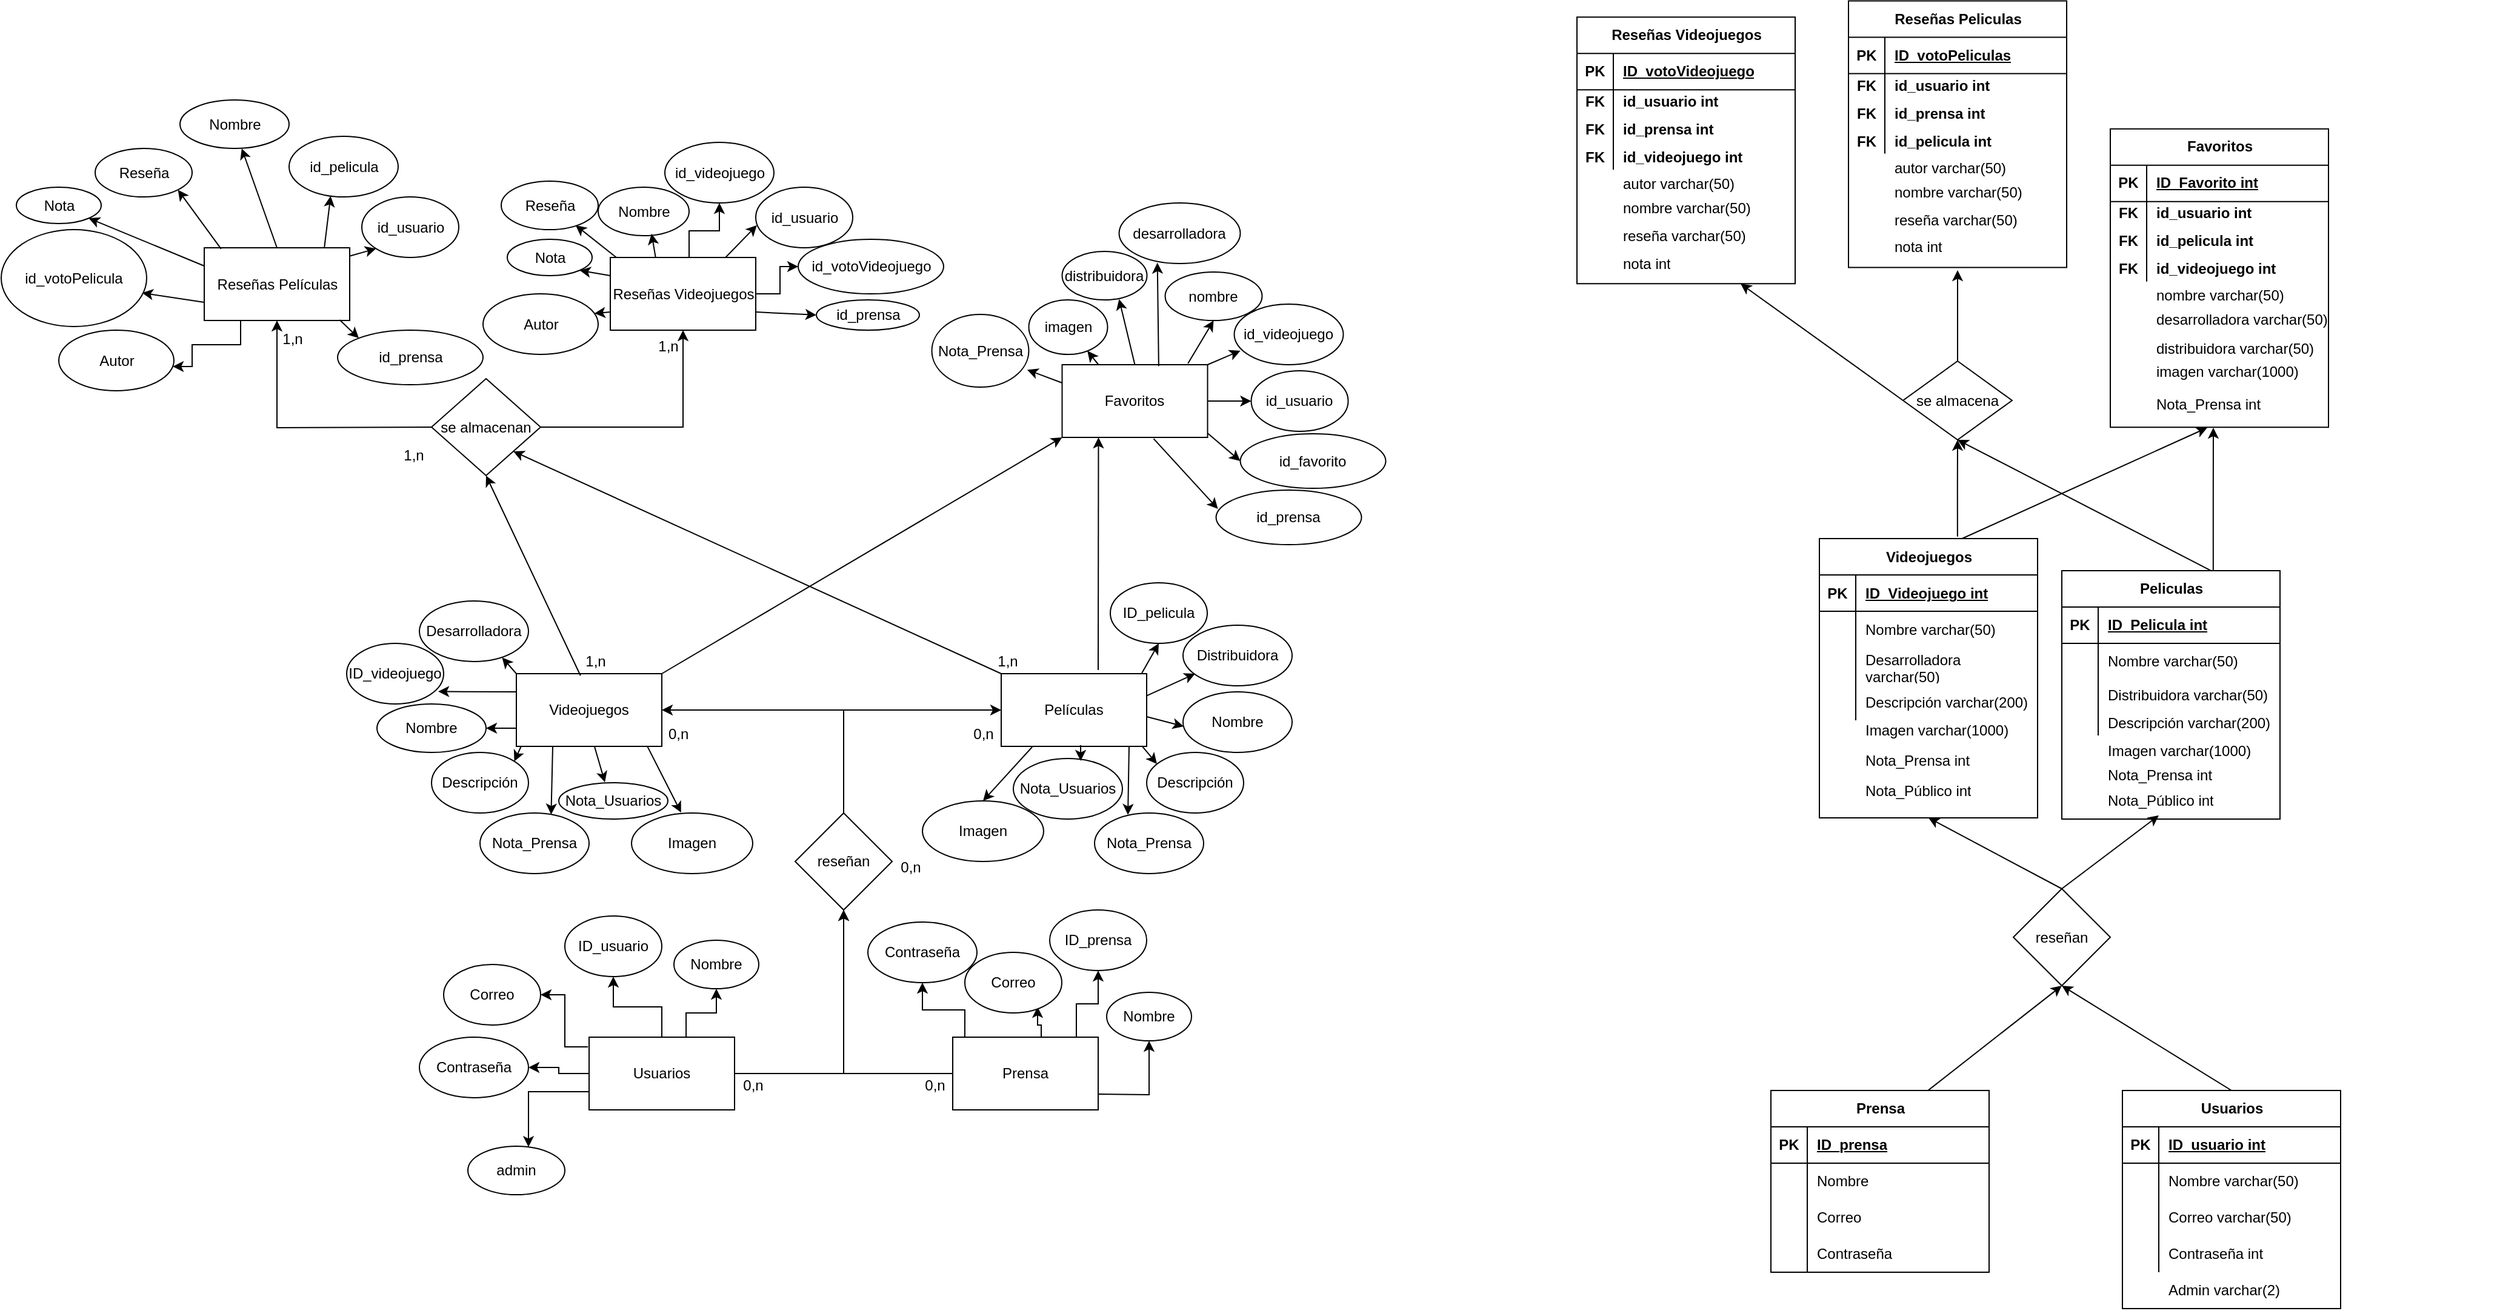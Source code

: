 <mxfile version="21.3.2" type="device">
  <diagram id="C5RBs43oDa-KdzZeNtuy" name="Page-1">
    <mxGraphModel dx="2801" dy="1806" grid="1" gridSize="10" guides="1" tooltips="1" connect="1" arrows="1" fold="1" page="1" pageScale="1" pageWidth="827" pageHeight="1169" math="0" shadow="0">
      <root>
        <mxCell id="WIyWlLk6GJQsqaUBKTNV-0" />
        <mxCell id="WIyWlLk6GJQsqaUBKTNV-1" parent="WIyWlLk6GJQsqaUBKTNV-0" />
        <mxCell id="rmvYZu7bq1oG9uWxjTL3-62" style="edgeStyle=orthogonalEdgeStyle;rounded=0;orthogonalLoop=1;jettySize=auto;html=1;entryX=0.5;entryY=1;entryDx=0;entryDy=0;exitX=0.633;exitY=-0.007;exitDx=0;exitDy=0;exitPerimeter=0;" parent="WIyWlLk6GJQsqaUBKTNV-1" source="u4Wth_fJ1ZKqAMqtVuGj-165" target="rmvYZu7bq1oG9uWxjTL3-59" edge="1">
          <mxGeometry relative="1" as="geometry">
            <mxPoint x="24" y="105" as="sourcePoint" />
          </mxGeometry>
        </mxCell>
        <mxCell id="rmvYZu7bq1oG9uWxjTL3-67" style="edgeStyle=orthogonalEdgeStyle;rounded=0;orthogonalLoop=1;jettySize=auto;html=1;exitX=0.694;exitY=0.003;exitDx=0;exitDy=0;exitPerimeter=0;" parent="WIyWlLk6GJQsqaUBKTNV-1" source="u4Wth_fJ1ZKqAMqtVuGj-200" edge="1">
          <mxGeometry relative="1" as="geometry">
            <Array as="points" />
            <mxPoint x="235" y="105" as="sourcePoint" />
            <mxPoint x="235" y="30" as="targetPoint" />
          </mxGeometry>
        </mxCell>
        <mxCell id="vrTf_fFnjwEXm0foTZGH-15" value="reseñan" style="rhombus;whiteSpace=wrap;html=1;" parent="WIyWlLk6GJQsqaUBKTNV-1" vertex="1">
          <mxGeometry x="70" y="410.5" width="80" height="80" as="geometry" />
        </mxCell>
        <mxCell id="vrTf_fFnjwEXm0foTZGH-23" value="" style="edgeStyle=orthogonalEdgeStyle;rounded=0;orthogonalLoop=1;jettySize=auto;html=1;" parent="WIyWlLk6GJQsqaUBKTNV-1" source="vrTf_fFnjwEXm0foTZGH-20" target="vrTf_fFnjwEXm0foTZGH-21" edge="1">
          <mxGeometry relative="1" as="geometry" />
        </mxCell>
        <mxCell id="vrTf_fFnjwEXm0foTZGH-26" style="edgeStyle=orthogonalEdgeStyle;rounded=0;orthogonalLoop=1;jettySize=auto;html=1;entryX=0.5;entryY=1;entryDx=0;entryDy=0;exitX=0.667;exitY=0.033;exitDx=0;exitDy=0;exitPerimeter=0;" parent="WIyWlLk6GJQsqaUBKTNV-1" source="vrTf_fFnjwEXm0foTZGH-20" target="vrTf_fFnjwEXm0foTZGH-24" edge="1">
          <mxGeometry relative="1" as="geometry" />
        </mxCell>
        <mxCell id="vrTf_fFnjwEXm0foTZGH-28" style="edgeStyle=orthogonalEdgeStyle;rounded=0;orthogonalLoop=1;jettySize=auto;html=1;entryX=1;entryY=0.5;entryDx=0;entryDy=0;exitX=-0.008;exitY=0.133;exitDx=0;exitDy=0;exitPerimeter=0;" parent="WIyWlLk6GJQsqaUBKTNV-1" source="vrTf_fFnjwEXm0foTZGH-20" target="vrTf_fFnjwEXm0foTZGH-27" edge="1">
          <mxGeometry relative="1" as="geometry">
            <mxPoint x="-1245" y="518" as="sourcePoint" />
          </mxGeometry>
        </mxCell>
        <mxCell id="vrTf_fFnjwEXm0foTZGH-30" style="edgeStyle=orthogonalEdgeStyle;rounded=0;orthogonalLoop=1;jettySize=auto;html=1;" parent="WIyWlLk6GJQsqaUBKTNV-1" source="vrTf_fFnjwEXm0foTZGH-20" target="vrTf_fFnjwEXm0foTZGH-29" edge="1">
          <mxGeometry relative="1" as="geometry" />
        </mxCell>
        <mxCell id="vrTf_fFnjwEXm0foTZGH-42" style="edgeStyle=orthogonalEdgeStyle;rounded=0;orthogonalLoop=1;jettySize=auto;html=1;entryX=0.5;entryY=1;entryDx=0;entryDy=0;" parent="WIyWlLk6GJQsqaUBKTNV-1" source="vrTf_fFnjwEXm0foTZGH-20" target="vrTf_fFnjwEXm0foTZGH-41" edge="1">
          <mxGeometry relative="1" as="geometry" />
        </mxCell>
        <mxCell id="2O-QNfe7_L8-aLKuqrRw-1" value="" style="edgeStyle=orthogonalEdgeStyle;rounded=0;orthogonalLoop=1;jettySize=auto;html=1;exitX=0;exitY=0.75;exitDx=0;exitDy=0;" parent="WIyWlLk6GJQsqaUBKTNV-1" source="vrTf_fFnjwEXm0foTZGH-20" target="2O-QNfe7_L8-aLKuqrRw-0" edge="1">
          <mxGeometry relative="1" as="geometry">
            <mxPoint x="-1115" y="593" as="sourcePoint" />
            <Array as="points">
              <mxPoint x="-1155" y="578" />
            </Array>
          </mxGeometry>
        </mxCell>
        <mxCell id="vrTf_fFnjwEXm0foTZGH-20" value="Usuarios" style="rounded=0;whiteSpace=wrap;html=1;" parent="WIyWlLk6GJQsqaUBKTNV-1" vertex="1">
          <mxGeometry x="-1105" y="533" width="120" height="60" as="geometry" />
        </mxCell>
        <mxCell id="vrTf_fFnjwEXm0foTZGH-21" value="ID_usuario" style="ellipse;whiteSpace=wrap;html=1;" parent="WIyWlLk6GJQsqaUBKTNV-1" vertex="1">
          <mxGeometry x="-1125" y="433" width="80" height="50" as="geometry" />
        </mxCell>
        <mxCell id="vrTf_fFnjwEXm0foTZGH-24" value="Nombre" style="ellipse;whiteSpace=wrap;html=1;" parent="WIyWlLk6GJQsqaUBKTNV-1" vertex="1">
          <mxGeometry x="-1035" y="453" width="70" height="40" as="geometry" />
        </mxCell>
        <mxCell id="vrTf_fFnjwEXm0foTZGH-27" value="Correo" style="ellipse;whiteSpace=wrap;html=1;" parent="WIyWlLk6GJQsqaUBKTNV-1" vertex="1">
          <mxGeometry x="-1225" y="473" width="80" height="50" as="geometry" />
        </mxCell>
        <mxCell id="vrTf_fFnjwEXm0foTZGH-29" value="Contraseña" style="ellipse;whiteSpace=wrap;html=1;" parent="WIyWlLk6GJQsqaUBKTNV-1" vertex="1">
          <mxGeometry x="-1245" y="533" width="90" height="50" as="geometry" />
        </mxCell>
        <mxCell id="vrTf_fFnjwEXm0foTZGH-31" value="" style="edgeStyle=orthogonalEdgeStyle;rounded=0;orthogonalLoop=1;jettySize=auto;html=1;exitX=0.85;exitY=0.017;exitDx=0;exitDy=0;exitPerimeter=0;" parent="WIyWlLk6GJQsqaUBKTNV-1" source="vrTf_fFnjwEXm0foTZGH-35" target="vrTf_fFnjwEXm0foTZGH-36" edge="1">
          <mxGeometry relative="1" as="geometry" />
        </mxCell>
        <mxCell id="vrTf_fFnjwEXm0foTZGH-32" style="edgeStyle=orthogonalEdgeStyle;rounded=0;orthogonalLoop=1;jettySize=auto;html=1;entryX=0.5;entryY=1;entryDx=0;entryDy=0;exitX=1.025;exitY=0.4;exitDx=0;exitDy=0;exitPerimeter=0;" parent="WIyWlLk6GJQsqaUBKTNV-1" target="vrTf_fFnjwEXm0foTZGH-37" edge="1">
          <mxGeometry relative="1" as="geometry">
            <mxPoint x="-685" y="580" as="sourcePoint" />
          </mxGeometry>
        </mxCell>
        <mxCell id="vrTf_fFnjwEXm0foTZGH-33" style="edgeStyle=orthogonalEdgeStyle;rounded=0;orthogonalLoop=1;jettySize=auto;html=1;exitX=0.5;exitY=0;exitDx=0;exitDy=0;" parent="WIyWlLk6GJQsqaUBKTNV-1" source="vrTf_fFnjwEXm0foTZGH-35" edge="1">
          <mxGeometry relative="1" as="geometry">
            <mxPoint x="-945" y="518" as="sourcePoint" />
            <mxPoint x="-735" y="508" as="targetPoint" />
            <Array as="points">
              <mxPoint x="-732" y="533" />
              <mxPoint x="-732" y="523" />
              <mxPoint x="-735" y="523" />
            </Array>
          </mxGeometry>
        </mxCell>
        <mxCell id="vrTf_fFnjwEXm0foTZGH-34" style="edgeStyle=orthogonalEdgeStyle;rounded=0;orthogonalLoop=1;jettySize=auto;html=1;exitX=0.083;exitY=0.017;exitDx=0;exitDy=0;exitPerimeter=0;" parent="WIyWlLk6GJQsqaUBKTNV-1" source="vrTf_fFnjwEXm0foTZGH-35" target="vrTf_fFnjwEXm0foTZGH-39" edge="1">
          <mxGeometry relative="1" as="geometry" />
        </mxCell>
        <mxCell id="vrTf_fFnjwEXm0foTZGH-43" style="edgeStyle=orthogonalEdgeStyle;rounded=0;orthogonalLoop=1;jettySize=auto;html=1;entryX=0.5;entryY=1;entryDx=0;entryDy=0;" parent="WIyWlLk6GJQsqaUBKTNV-1" source="vrTf_fFnjwEXm0foTZGH-35" target="vrTf_fFnjwEXm0foTZGH-41" edge="1">
          <mxGeometry relative="1" as="geometry">
            <mxPoint x="-895" y="433" as="targetPoint" />
          </mxGeometry>
        </mxCell>
        <mxCell id="vrTf_fFnjwEXm0foTZGH-35" value="Prensa" style="rounded=0;whiteSpace=wrap;html=1;" parent="WIyWlLk6GJQsqaUBKTNV-1" vertex="1">
          <mxGeometry x="-805" y="533" width="120" height="60" as="geometry" />
        </mxCell>
        <mxCell id="vrTf_fFnjwEXm0foTZGH-36" value="ID_prensa" style="ellipse;whiteSpace=wrap;html=1;" parent="WIyWlLk6GJQsqaUBKTNV-1" vertex="1">
          <mxGeometry x="-725" y="428" width="80" height="50" as="geometry" />
        </mxCell>
        <mxCell id="vrTf_fFnjwEXm0foTZGH-37" value="Nombre" style="ellipse;whiteSpace=wrap;html=1;" parent="WIyWlLk6GJQsqaUBKTNV-1" vertex="1">
          <mxGeometry x="-678" y="496" width="70" height="40" as="geometry" />
        </mxCell>
        <mxCell id="vrTf_fFnjwEXm0foTZGH-38" value="Correo" style="ellipse;whiteSpace=wrap;html=1;" parent="WIyWlLk6GJQsqaUBKTNV-1" vertex="1">
          <mxGeometry x="-795" y="463" width="80" height="50" as="geometry" />
        </mxCell>
        <mxCell id="vrTf_fFnjwEXm0foTZGH-39" value="Contraseña" style="ellipse;whiteSpace=wrap;html=1;" parent="WIyWlLk6GJQsqaUBKTNV-1" vertex="1">
          <mxGeometry x="-875" y="438" width="90" height="50" as="geometry" />
        </mxCell>
        <mxCell id="vrTf_fFnjwEXm0foTZGH-66" style="edgeStyle=orthogonalEdgeStyle;rounded=0;orthogonalLoop=1;jettySize=auto;html=1;entryX=1;entryY=0.5;entryDx=0;entryDy=0;exitX=0.5;exitY=0;exitDx=0;exitDy=0;" parent="WIyWlLk6GJQsqaUBKTNV-1" source="vrTf_fFnjwEXm0foTZGH-41" target="vrTf_fFnjwEXm0foTZGH-48" edge="1">
          <mxGeometry relative="1" as="geometry" />
        </mxCell>
        <mxCell id="vrTf_fFnjwEXm0foTZGH-67" style="edgeStyle=orthogonalEdgeStyle;rounded=0;orthogonalLoop=1;jettySize=auto;html=1;entryX=0;entryY=0.5;entryDx=0;entryDy=0;exitX=0.5;exitY=0;exitDx=0;exitDy=0;" parent="WIyWlLk6GJQsqaUBKTNV-1" source="vrTf_fFnjwEXm0foTZGH-41" target="vrTf_fFnjwEXm0foTZGH-59" edge="1">
          <mxGeometry relative="1" as="geometry" />
        </mxCell>
        <mxCell id="vrTf_fFnjwEXm0foTZGH-41" value="reseñan" style="rhombus;whiteSpace=wrap;html=1;" parent="WIyWlLk6GJQsqaUBKTNV-1" vertex="1">
          <mxGeometry x="-935" y="348" width="80" height="80" as="geometry" />
        </mxCell>
        <mxCell id="vrTf_fFnjwEXm0foTZGH-48" value="Videojuegos" style="rounded=0;whiteSpace=wrap;html=1;" parent="WIyWlLk6GJQsqaUBKTNV-1" vertex="1">
          <mxGeometry x="-1165" y="233" width="120" height="60" as="geometry" />
        </mxCell>
        <mxCell id="vrTf_fFnjwEXm0foTZGH-49" value="ID_videojuego" style="ellipse;whiteSpace=wrap;html=1;" parent="WIyWlLk6GJQsqaUBKTNV-1" vertex="1">
          <mxGeometry x="-1305" y="208" width="80" height="50" as="geometry" />
        </mxCell>
        <mxCell id="vrTf_fFnjwEXm0foTZGH-50" value="Desarrolladora" style="ellipse;whiteSpace=wrap;html=1;" parent="WIyWlLk6GJQsqaUBKTNV-1" vertex="1">
          <mxGeometry x="-1245" y="173" width="90" height="50" as="geometry" />
        </mxCell>
        <mxCell id="vrTf_fFnjwEXm0foTZGH-51" value="Descripción" style="ellipse;whiteSpace=wrap;html=1;" parent="WIyWlLk6GJQsqaUBKTNV-1" vertex="1">
          <mxGeometry x="-1235" y="298" width="80" height="50" as="geometry" />
        </mxCell>
        <mxCell id="vrTf_fFnjwEXm0foTZGH-52" value="Nota_Prensa" style="ellipse;whiteSpace=wrap;html=1;" parent="WIyWlLk6GJQsqaUBKTNV-1" vertex="1">
          <mxGeometry x="-1195" y="348" width="90" height="50" as="geometry" />
        </mxCell>
        <mxCell id="vrTf_fFnjwEXm0foTZGH-54" value="Nota_Usuarios" style="ellipse;whiteSpace=wrap;html=1;" parent="WIyWlLk6GJQsqaUBKTNV-1" vertex="1">
          <mxGeometry x="-1130" y="323" width="90" height="30" as="geometry" />
        </mxCell>
        <mxCell id="vrTf_fFnjwEXm0foTZGH-59" value="Películas" style="rounded=0;whiteSpace=wrap;html=1;" parent="WIyWlLk6GJQsqaUBKTNV-1" vertex="1">
          <mxGeometry x="-765" y="233" width="120" height="60" as="geometry" />
        </mxCell>
        <mxCell id="vrTf_fFnjwEXm0foTZGH-60" value="ID_pelicula" style="ellipse;whiteSpace=wrap;html=1;" parent="WIyWlLk6GJQsqaUBKTNV-1" vertex="1">
          <mxGeometry x="-675" y="158" width="80" height="50" as="geometry" />
        </mxCell>
        <mxCell id="vrTf_fFnjwEXm0foTZGH-61" value="Distribuidora" style="ellipse;whiteSpace=wrap;html=1;" parent="WIyWlLk6GJQsqaUBKTNV-1" vertex="1">
          <mxGeometry x="-615" y="193" width="90" height="50" as="geometry" />
        </mxCell>
        <mxCell id="vrTf_fFnjwEXm0foTZGH-62" value="Descripción" style="ellipse;whiteSpace=wrap;html=1;" parent="WIyWlLk6GJQsqaUBKTNV-1" vertex="1">
          <mxGeometry x="-645" y="298" width="80" height="50" as="geometry" />
        </mxCell>
        <mxCell id="vrTf_fFnjwEXm0foTZGH-63" value="Nota_Prensa" style="ellipse;whiteSpace=wrap;html=1;" parent="WIyWlLk6GJQsqaUBKTNV-1" vertex="1">
          <mxGeometry x="-688" y="348" width="90" height="50" as="geometry" />
        </mxCell>
        <mxCell id="vrTf_fFnjwEXm0foTZGH-65" value="Nota_Usuarios" style="ellipse;whiteSpace=wrap;html=1;" parent="WIyWlLk6GJQsqaUBKTNV-1" vertex="1">
          <mxGeometry x="-755" y="303" width="90" height="50" as="geometry" />
        </mxCell>
        <mxCell id="t1zu-GLd7W5rFXMai4_I-1" value="" style="endArrow=classic;html=1;rounded=0;exitX=0;exitY=0;exitDx=0;exitDy=0;entryX=1;entryY=1;entryDx=0;entryDy=0;" parent="WIyWlLk6GJQsqaUBKTNV-1" source="vrTf_fFnjwEXm0foTZGH-59" target="t1zu-GLd7W5rFXMai4_I-3" edge="1">
          <mxGeometry width="50" height="50" relative="1" as="geometry">
            <mxPoint x="-615" y="143" as="sourcePoint" />
            <mxPoint x="-855" y="123" as="targetPoint" />
          </mxGeometry>
        </mxCell>
        <mxCell id="t1zu-GLd7W5rFXMai4_I-6" value="" style="edgeStyle=orthogonalEdgeStyle;rounded=0;orthogonalLoop=1;jettySize=auto;html=1;exitX=0.925;exitY=0.033;exitDx=0;exitDy=0;exitPerimeter=0;" parent="WIyWlLk6GJQsqaUBKTNV-1" source="t1zu-GLd7W5rFXMai4_I-2" target="t1zu-GLd7W5rFXMai4_I-5" edge="1">
          <mxGeometry relative="1" as="geometry">
            <Array as="points">
              <mxPoint x="-1022.5" y="-108.5" />
              <mxPoint x="-1022.5" y="-132.5" />
              <mxPoint x="-997.5" y="-132.5" />
            </Array>
          </mxGeometry>
        </mxCell>
        <mxCell id="2O-QNfe7_L8-aLKuqrRw-9" style="edgeStyle=orthogonalEdgeStyle;rounded=0;orthogonalLoop=1;jettySize=auto;html=1;" parent="WIyWlLk6GJQsqaUBKTNV-1" source="t1zu-GLd7W5rFXMai4_I-2" target="2O-QNfe7_L8-aLKuqrRw-10" edge="1">
          <mxGeometry relative="1" as="geometry">
            <mxPoint x="-892.5" y="-80.5" as="targetPoint" />
          </mxGeometry>
        </mxCell>
        <mxCell id="t1zu-GLd7W5rFXMai4_I-2" value="Reseñas Videojuegos" style="rounded=0;whiteSpace=wrap;html=1;" parent="WIyWlLk6GJQsqaUBKTNV-1" vertex="1">
          <mxGeometry x="-1087.5" y="-110.5" width="120" height="60" as="geometry" />
        </mxCell>
        <mxCell id="t1zu-GLd7W5rFXMai4_I-4" style="edgeStyle=orthogonalEdgeStyle;rounded=0;orthogonalLoop=1;jettySize=auto;html=1;entryX=0.5;entryY=1;entryDx=0;entryDy=0;exitX=1;exitY=0.5;exitDx=0;exitDy=0;" parent="WIyWlLk6GJQsqaUBKTNV-1" source="t1zu-GLd7W5rFXMai4_I-3" target="t1zu-GLd7W5rFXMai4_I-2" edge="1">
          <mxGeometry relative="1" as="geometry">
            <mxPoint x="-1137.5" y="29.5" as="sourcePoint" />
          </mxGeometry>
        </mxCell>
        <mxCell id="t1zu-GLd7W5rFXMai4_I-16" style="edgeStyle=orthogonalEdgeStyle;rounded=0;orthogonalLoop=1;jettySize=auto;html=1;" parent="WIyWlLk6GJQsqaUBKTNV-1" target="t1zu-GLd7W5rFXMai4_I-17" edge="1">
          <mxGeometry relative="1" as="geometry">
            <mxPoint x="-1442.5" y="-50.5" as="targetPoint" />
            <mxPoint x="-1227.451" y="29.457" as="sourcePoint" />
          </mxGeometry>
        </mxCell>
        <mxCell id="t1zu-GLd7W5rFXMai4_I-3" value="se almacenan" style="rhombus;whiteSpace=wrap;html=1;" parent="WIyWlLk6GJQsqaUBKTNV-1" vertex="1">
          <mxGeometry x="-1235" y="-10.5" width="90" height="80" as="geometry" />
        </mxCell>
        <mxCell id="t1zu-GLd7W5rFXMai4_I-5" value="id_videojuego" style="ellipse;whiteSpace=wrap;html=1;rounded=0;" parent="WIyWlLk6GJQsqaUBKTNV-1" vertex="1">
          <mxGeometry x="-1042.5" y="-205.5" width="90" height="50" as="geometry" />
        </mxCell>
        <mxCell id="t1zu-GLd7W5rFXMai4_I-10" value="Nombre" style="ellipse;whiteSpace=wrap;html=1;" parent="WIyWlLk6GJQsqaUBKTNV-1" vertex="1">
          <mxGeometry x="-1097.5" y="-168.5" width="75" height="40" as="geometry" />
        </mxCell>
        <mxCell id="t1zu-GLd7W5rFXMai4_I-13" value="Nota" style="ellipse;whiteSpace=wrap;html=1;" parent="WIyWlLk6GJQsqaUBKTNV-1" vertex="1">
          <mxGeometry x="-1172.5" y="-125.5" width="70" height="30" as="geometry" />
        </mxCell>
        <mxCell id="t1zu-GLd7W5rFXMai4_I-15" value="Reseña" style="ellipse;whiteSpace=wrap;html=1;" parent="WIyWlLk6GJQsqaUBKTNV-1" vertex="1">
          <mxGeometry x="-1177.5" y="-173.5" width="80" height="40" as="geometry" />
        </mxCell>
        <mxCell id="t1zu-GLd7W5rFXMai4_I-17" value="Reseñas Películas" style="rounded=0;whiteSpace=wrap;html=1;" parent="WIyWlLk6GJQsqaUBKTNV-1" vertex="1">
          <mxGeometry x="-1422.5" y="-118.5" width="120" height="60" as="geometry" />
        </mxCell>
        <mxCell id="t1zu-GLd7W5rFXMai4_I-22" value="id_pelicula" style="ellipse;whiteSpace=wrap;html=1;rounded=0;" parent="WIyWlLk6GJQsqaUBKTNV-1" vertex="1">
          <mxGeometry x="-1352.5" y="-210.5" width="90" height="50" as="geometry" />
        </mxCell>
        <mxCell id="t1zu-GLd7W5rFXMai4_I-23" value="Nombre" style="ellipse;whiteSpace=wrap;html=1;" parent="WIyWlLk6GJQsqaUBKTNV-1" vertex="1">
          <mxGeometry x="-1442.5" y="-240.5" width="90" height="40" as="geometry" />
        </mxCell>
        <mxCell id="t1zu-GLd7W5rFXMai4_I-24" value="Nota" style="ellipse;whiteSpace=wrap;html=1;" parent="WIyWlLk6GJQsqaUBKTNV-1" vertex="1">
          <mxGeometry x="-1577.5" y="-168.5" width="70" height="30" as="geometry" />
        </mxCell>
        <mxCell id="t1zu-GLd7W5rFXMai4_I-25" value="Reseña" style="ellipse;whiteSpace=wrap;html=1;" parent="WIyWlLk6GJQsqaUBKTNV-1" vertex="1">
          <mxGeometry x="-1512.5" y="-200.5" width="80" height="40" as="geometry" />
        </mxCell>
        <mxCell id="t1zu-GLd7W5rFXMai4_I-29" value="id_usuario" style="ellipse;whiteSpace=wrap;html=1;rounded=0;" parent="WIyWlLk6GJQsqaUBKTNV-1" vertex="1">
          <mxGeometry x="-967.5" y="-168.5" width="80" height="50" as="geometry" />
        </mxCell>
        <mxCell id="t1zu-GLd7W5rFXMai4_I-32" value="id_usuario" style="ellipse;whiteSpace=wrap;html=1;rounded=0;" parent="WIyWlLk6GJQsqaUBKTNV-1" vertex="1">
          <mxGeometry x="-1292.5" y="-160.5" width="80" height="50" as="geometry" />
        </mxCell>
        <mxCell id="Q4PYB0_KId7LsUX0uh8C-1" value="Imagen" style="ellipse;whiteSpace=wrap;html=1;" parent="WIyWlLk6GJQsqaUBKTNV-1" vertex="1">
          <mxGeometry x="-830" y="338" width="100" height="50" as="geometry" />
        </mxCell>
        <mxCell id="Q4PYB0_KId7LsUX0uh8C-3" value="Imagen" style="ellipse;whiteSpace=wrap;html=1;" parent="WIyWlLk6GJQsqaUBKTNV-1" vertex="1">
          <mxGeometry x="-1070" y="348" width="100" height="50" as="geometry" />
        </mxCell>
        <mxCell id="2O-QNfe7_L8-aLKuqrRw-0" value="admin" style="ellipse;whiteSpace=wrap;html=1;rounded=0;" parent="WIyWlLk6GJQsqaUBKTNV-1" vertex="1">
          <mxGeometry x="-1205" y="623" width="80" height="40" as="geometry" />
        </mxCell>
        <mxCell id="2O-QNfe7_L8-aLKuqrRw-5" value="Nombre" style="ellipse;whiteSpace=wrap;html=1;" parent="WIyWlLk6GJQsqaUBKTNV-1" vertex="1">
          <mxGeometry x="-1280" y="258" width="90" height="40" as="geometry" />
        </mxCell>
        <mxCell id="2O-QNfe7_L8-aLKuqrRw-8" value="Nombre" style="ellipse;whiteSpace=wrap;html=1;" parent="WIyWlLk6GJQsqaUBKTNV-1" vertex="1">
          <mxGeometry x="-615" y="248" width="90" height="50" as="geometry" />
        </mxCell>
        <mxCell id="2O-QNfe7_L8-aLKuqrRw-10" value="id_votoVideojuego" style="ellipse;whiteSpace=wrap;html=1;" parent="WIyWlLk6GJQsqaUBKTNV-1" vertex="1">
          <mxGeometry x="-932.5" y="-125.5" width="120" height="45" as="geometry" />
        </mxCell>
        <mxCell id="2O-QNfe7_L8-aLKuqrRw-13" value="id_prensa" style="ellipse;whiteSpace=wrap;html=1;" parent="WIyWlLk6GJQsqaUBKTNV-1" vertex="1">
          <mxGeometry x="-917.5" y="-75.5" width="85" height="25" as="geometry" />
        </mxCell>
        <mxCell id="2O-QNfe7_L8-aLKuqrRw-15" value="Autor" style="ellipse;whiteSpace=wrap;html=1;" parent="WIyWlLk6GJQsqaUBKTNV-1" vertex="1">
          <mxGeometry x="-1192.5" y="-80.5" width="95" height="50" as="geometry" />
        </mxCell>
        <mxCell id="rmvYZu7bq1oG9uWxjTL3-2" value="Favoritos" style="rounded=0;whiteSpace=wrap;html=1;" parent="WIyWlLk6GJQsqaUBKTNV-1" vertex="1">
          <mxGeometry x="-714.75" y="-22" width="120" height="60" as="geometry" />
        </mxCell>
        <mxCell id="rmvYZu7bq1oG9uWxjTL3-6" value="id_videojuego" style="ellipse;whiteSpace=wrap;html=1;rounded=0;" parent="WIyWlLk6GJQsqaUBKTNV-1" vertex="1">
          <mxGeometry x="-572.75" y="-72" width="90" height="50" as="geometry" />
        </mxCell>
        <mxCell id="rmvYZu7bq1oG9uWxjTL3-7" value="id_usuario" style="ellipse;whiteSpace=wrap;html=1;rounded=0;" parent="WIyWlLk6GJQsqaUBKTNV-1" vertex="1">
          <mxGeometry x="-558.75" y="-17" width="80" height="50" as="geometry" />
        </mxCell>
        <mxCell id="rmvYZu7bq1oG9uWxjTL3-8" value="id_favorito" style="ellipse;whiteSpace=wrap;html=1;" parent="WIyWlLk6GJQsqaUBKTNV-1" vertex="1">
          <mxGeometry x="-567.75" y="35" width="120" height="45" as="geometry" />
        </mxCell>
        <mxCell id="rmvYZu7bq1oG9uWxjTL3-10" value="id_prensa" style="ellipse;whiteSpace=wrap;html=1;" parent="WIyWlLk6GJQsqaUBKTNV-1" vertex="1">
          <mxGeometry x="-587.75" y="81.5" width="120" height="45" as="geometry" />
        </mxCell>
        <mxCell id="rmvYZu7bq1oG9uWxjTL3-12" value="" style="endArrow=classic;html=1;rounded=0;exitX=0.5;exitY=0;exitDx=0;exitDy=0;entryX=0.5;entryY=1;entryDx=0;entryDy=0;" parent="WIyWlLk6GJQsqaUBKTNV-1" source="u4Wth_fJ1ZKqAMqtVuGj-139" target="vrTf_fFnjwEXm0foTZGH-15" edge="1">
          <mxGeometry width="50" height="50" relative="1" as="geometry">
            <mxPoint x="250.96" y="572.46" as="sourcePoint" />
            <mxPoint x="-280" y="300.5" as="targetPoint" />
          </mxGeometry>
        </mxCell>
        <mxCell id="rmvYZu7bq1oG9uWxjTL3-109" style="edgeStyle=orthogonalEdgeStyle;rounded=0;orthogonalLoop=1;jettySize=auto;html=1;fontColor=#000000;" parent="WIyWlLk6GJQsqaUBKTNV-1" source="rmvYZu7bq1oG9uWxjTL3-59" edge="1">
          <mxGeometry relative="1" as="geometry">
            <mxPoint x="24" y="-100" as="targetPoint" />
          </mxGeometry>
        </mxCell>
        <mxCell id="rmvYZu7bq1oG9uWxjTL3-59" value="se almacena" style="rhombus;whiteSpace=wrap;html=1;" parent="WIyWlLk6GJQsqaUBKTNV-1" vertex="1">
          <mxGeometry x="-21" y="-25" width="90" height="65" as="geometry" />
        </mxCell>
        <mxCell id="rmvYZu7bq1oG9uWxjTL3-68" value="" style="endArrow=classic;html=1;rounded=0;exitX=0.637;exitY=0.006;exitDx=0;exitDy=0;exitPerimeter=0;" parent="WIyWlLk6GJQsqaUBKTNV-1" source="u4Wth_fJ1ZKqAMqtVuGj-165" edge="1">
          <mxGeometry width="50" height="50" relative="1" as="geometry">
            <mxPoint x="24" y="105" as="sourcePoint" />
            <mxPoint x="230" y="30" as="targetPoint" />
          </mxGeometry>
        </mxCell>
        <mxCell id="rmvYZu7bq1oG9uWxjTL3-69" value="" style="endArrow=classic;html=1;rounded=0;exitX=0.69;exitY=0.003;exitDx=0;exitDy=0;exitPerimeter=0;entryX=0.5;entryY=1;entryDx=0;entryDy=0;" parent="WIyWlLk6GJQsqaUBKTNV-1" source="u4Wth_fJ1ZKqAMqtVuGj-200" target="rmvYZu7bq1oG9uWxjTL3-59" edge="1">
          <mxGeometry width="50" height="50" relative="1" as="geometry">
            <mxPoint x="233.6" y="104.36" as="sourcePoint" />
            <mxPoint x="130" y="80" as="targetPoint" />
          </mxGeometry>
        </mxCell>
        <mxCell id="rmvYZu7bq1oG9uWxjTL3-70" value="" style="endArrow=classic;html=1;rounded=0;exitX=0;exitY=0.5;exitDx=0;exitDy=0;entryX=0.75;entryY=1;entryDx=0;entryDy=0;" parent="WIyWlLk6GJQsqaUBKTNV-1" source="rmvYZu7bq1oG9uWxjTL3-59" target="u4Wth_fJ1ZKqAMqtVuGj-255" edge="1">
          <mxGeometry width="50" height="50" relative="1" as="geometry">
            <mxPoint x="-110" y="-70" as="sourcePoint" />
            <mxPoint x="-170" y="-78" as="targetPoint" />
          </mxGeometry>
        </mxCell>
        <mxCell id="rmvYZu7bq1oG9uWxjTL3-105" style="edgeStyle=orthogonalEdgeStyle;rounded=0;orthogonalLoop=1;jettySize=auto;html=1;exitX=0.25;exitY=1;exitDx=0;exitDy=0;" parent="WIyWlLk6GJQsqaUBKTNV-1" source="t1zu-GLd7W5rFXMai4_I-17" target="rmvYZu7bq1oG9uWxjTL3-106" edge="1">
          <mxGeometry relative="1" as="geometry">
            <mxPoint x="-1452.5" y="-25.5" as="targetPoint" />
            <mxPoint x="-1407.5" y="-25.5" as="sourcePoint" />
            <Array as="points">
              <mxPoint x="-1392.5" y="-38.5" />
              <mxPoint x="-1432.5" y="-38.5" />
              <mxPoint x="-1432.5" y="-20.5" />
            </Array>
          </mxGeometry>
        </mxCell>
        <mxCell id="rmvYZu7bq1oG9uWxjTL3-106" value="Autor" style="ellipse;whiteSpace=wrap;html=1;" parent="WIyWlLk6GJQsqaUBKTNV-1" vertex="1">
          <mxGeometry x="-1542.5" y="-50.5" width="95" height="50" as="geometry" />
        </mxCell>
        <mxCell id="rmvYZu7bq1oG9uWxjTL3-108" value="id_prensa" style="ellipse;whiteSpace=wrap;html=1;" parent="WIyWlLk6GJQsqaUBKTNV-1" vertex="1">
          <mxGeometry x="-1312.5" y="-50.5" width="120" height="45" as="geometry" />
        </mxCell>
        <mxCell id="rmvYZu7bq1oG9uWxjTL3-122" value="nombre" style="ellipse;whiteSpace=wrap;html=1;" parent="WIyWlLk6GJQsqaUBKTNV-1" vertex="1">
          <mxGeometry x="-629.75" y="-98.5" width="80" height="40" as="geometry" />
        </mxCell>
        <mxCell id="rmvYZu7bq1oG9uWxjTL3-123" value="desarrolladora" style="ellipse;whiteSpace=wrap;html=1;" parent="WIyWlLk6GJQsqaUBKTNV-1" vertex="1">
          <mxGeometry x="-667.75" y="-155.5" width="100" height="50" as="geometry" />
        </mxCell>
        <mxCell id="rmvYZu7bq1oG9uWxjTL3-124" value="distribuidora" style="ellipse;whiteSpace=wrap;html=1;" parent="WIyWlLk6GJQsqaUBKTNV-1" vertex="1">
          <mxGeometry x="-714.75" y="-115.5" width="70" height="40" as="geometry" />
        </mxCell>
        <mxCell id="rmvYZu7bq1oG9uWxjTL3-125" value="imagen" style="ellipse;whiteSpace=wrap;html=1;" parent="WIyWlLk6GJQsqaUBKTNV-1" vertex="1">
          <mxGeometry x="-742.25" y="-75.5" width="65" height="45" as="geometry" />
        </mxCell>
        <mxCell id="rmvYZu7bq1oG9uWxjTL3-126" value="Nota_Prensa" style="ellipse;whiteSpace=wrap;html=1;" parent="WIyWlLk6GJQsqaUBKTNV-1" vertex="1">
          <mxGeometry x="-822.25" y="-63.5" width="80" height="60" as="geometry" />
        </mxCell>
        <mxCell id="rmvYZu7bq1oG9uWxjTL3-127" value="" style="endArrow=classic;html=1;rounded=0;exitX=0.865;exitY=-0.017;exitDx=0;exitDy=0;entryX=0.5;entryY=1;entryDx=0;entryDy=0;exitPerimeter=0;" parent="WIyWlLk6GJQsqaUBKTNV-1" source="rmvYZu7bq1oG9uWxjTL3-2" target="rmvYZu7bq1oG9uWxjTL3-122" edge="1">
          <mxGeometry width="50" height="50" relative="1" as="geometry">
            <mxPoint x="-254.75" y="44.5" as="sourcePoint" />
            <mxPoint x="-204.75" y="-5.5" as="targetPoint" />
          </mxGeometry>
        </mxCell>
        <mxCell id="u4Wth_fJ1ZKqAMqtVuGj-0" value="" style="endArrow=classic;html=1;rounded=0;exitX=0.213;exitY=1.008;exitDx=0;exitDy=0;exitPerimeter=0;entryX=0.5;entryY=0;entryDx=0;entryDy=0;" edge="1" parent="WIyWlLk6GJQsqaUBKTNV-1" source="vrTf_fFnjwEXm0foTZGH-59" target="Q4PYB0_KId7LsUX0uh8C-1">
          <mxGeometry width="50" height="50" relative="1" as="geometry">
            <mxPoint x="-685" y="253" as="sourcePoint" />
            <mxPoint x="-635" y="203" as="targetPoint" />
          </mxGeometry>
        </mxCell>
        <mxCell id="u4Wth_fJ1ZKqAMqtVuGj-1" value="" style="endArrow=classic;html=1;rounded=0;exitX=0.546;exitY=0.983;exitDx=0;exitDy=0;entryX=0.617;entryY=0.04;entryDx=0;entryDy=0;entryPerimeter=0;exitPerimeter=0;" edge="1" parent="WIyWlLk6GJQsqaUBKTNV-1" source="vrTf_fFnjwEXm0foTZGH-59" target="vrTf_fFnjwEXm0foTZGH-65">
          <mxGeometry width="50" height="50" relative="1" as="geometry">
            <mxPoint x="-685" y="253" as="sourcePoint" />
            <mxPoint x="-635" y="203" as="targetPoint" />
          </mxGeometry>
        </mxCell>
        <mxCell id="u4Wth_fJ1ZKqAMqtVuGj-2" value="" style="endArrow=classic;html=1;rounded=0;exitX=0.879;exitY=1;exitDx=0;exitDy=0;exitPerimeter=0;entryX=0.306;entryY=0.03;entryDx=0;entryDy=0;entryPerimeter=0;" edge="1" parent="WIyWlLk6GJQsqaUBKTNV-1" source="vrTf_fFnjwEXm0foTZGH-59" target="vrTf_fFnjwEXm0foTZGH-63">
          <mxGeometry width="50" height="50" relative="1" as="geometry">
            <mxPoint x="-685" y="253" as="sourcePoint" />
            <mxPoint x="-635" y="203" as="targetPoint" />
          </mxGeometry>
        </mxCell>
        <mxCell id="u4Wth_fJ1ZKqAMqtVuGj-4" value="" style="endArrow=classic;html=1;rounded=0;exitX=0.967;exitY=0.992;exitDx=0;exitDy=0;exitPerimeter=0;entryX=0.106;entryY=0.19;entryDx=0;entryDy=0;entryPerimeter=0;" edge="1" parent="WIyWlLk6GJQsqaUBKTNV-1" source="vrTf_fFnjwEXm0foTZGH-59" target="vrTf_fFnjwEXm0foTZGH-62">
          <mxGeometry width="50" height="50" relative="1" as="geometry">
            <mxPoint x="-685" y="253" as="sourcePoint" />
            <mxPoint x="-635" y="203" as="targetPoint" />
          </mxGeometry>
        </mxCell>
        <mxCell id="u4Wth_fJ1ZKqAMqtVuGj-5" value="" style="endArrow=classic;html=1;rounded=0;exitX=1;exitY=0.592;exitDx=0;exitDy=0;exitPerimeter=0;entryX=0.006;entryY=0.57;entryDx=0;entryDy=0;entryPerimeter=0;" edge="1" parent="WIyWlLk6GJQsqaUBKTNV-1" source="vrTf_fFnjwEXm0foTZGH-59" target="2O-QNfe7_L8-aLKuqrRw-8">
          <mxGeometry width="50" height="50" relative="1" as="geometry">
            <mxPoint x="-685" y="253" as="sourcePoint" />
            <mxPoint x="-635" y="203" as="targetPoint" />
          </mxGeometry>
        </mxCell>
        <mxCell id="u4Wth_fJ1ZKqAMqtVuGj-6" value="" style="endArrow=classic;html=1;rounded=0;exitX=0.996;exitY=0.308;exitDx=0;exitDy=0;exitPerimeter=0;entryX=0.111;entryY=0.8;entryDx=0;entryDy=0;entryPerimeter=0;" edge="1" parent="WIyWlLk6GJQsqaUBKTNV-1" source="vrTf_fFnjwEXm0foTZGH-59" target="vrTf_fFnjwEXm0foTZGH-61">
          <mxGeometry width="50" height="50" relative="1" as="geometry">
            <mxPoint x="-685" y="253" as="sourcePoint" />
            <mxPoint x="-635" y="203" as="targetPoint" />
          </mxGeometry>
        </mxCell>
        <mxCell id="u4Wth_fJ1ZKqAMqtVuGj-7" value="" style="endArrow=classic;html=1;rounded=0;exitX=0.967;exitY=-0.008;exitDx=0;exitDy=0;exitPerimeter=0;entryX=0.5;entryY=1;entryDx=0;entryDy=0;" edge="1" parent="WIyWlLk6GJQsqaUBKTNV-1" source="vrTf_fFnjwEXm0foTZGH-59" target="vrTf_fFnjwEXm0foTZGH-60">
          <mxGeometry width="50" height="50" relative="1" as="geometry">
            <mxPoint x="-685" y="193" as="sourcePoint" />
            <mxPoint x="-635" y="143" as="targetPoint" />
          </mxGeometry>
        </mxCell>
        <mxCell id="u4Wth_fJ1ZKqAMqtVuGj-9" value="" style="endArrow=classic;html=1;rounded=0;exitX=0.901;exitY=1.001;exitDx=0;exitDy=0;exitPerimeter=0;entryX=0.409;entryY=-0.007;entryDx=0;entryDy=0;entryPerimeter=0;" edge="1" parent="WIyWlLk6GJQsqaUBKTNV-1" source="vrTf_fFnjwEXm0foTZGH-48" target="Q4PYB0_KId7LsUX0uh8C-3">
          <mxGeometry width="50" height="50" relative="1" as="geometry">
            <mxPoint x="-1135" y="273" as="sourcePoint" />
            <mxPoint x="-1085" y="223" as="targetPoint" />
          </mxGeometry>
        </mxCell>
        <mxCell id="u4Wth_fJ1ZKqAMqtVuGj-10" value="" style="endArrow=classic;html=1;rounded=0;exitX=0.536;exitY=0.994;exitDx=0;exitDy=0;exitPerimeter=0;entryX=0.423;entryY=-0.011;entryDx=0;entryDy=0;entryPerimeter=0;" edge="1" parent="WIyWlLk6GJQsqaUBKTNV-1" source="vrTf_fFnjwEXm0foTZGH-48" target="vrTf_fFnjwEXm0foTZGH-54">
          <mxGeometry width="50" height="50" relative="1" as="geometry">
            <mxPoint x="-1135" y="273" as="sourcePoint" />
            <mxPoint x="-1085" y="223" as="targetPoint" />
          </mxGeometry>
        </mxCell>
        <mxCell id="u4Wth_fJ1ZKqAMqtVuGj-11" value="" style="endArrow=classic;html=1;rounded=0;exitX=0.25;exitY=1;exitDx=0;exitDy=0;entryX=0.652;entryY=0.024;entryDx=0;entryDy=0;entryPerimeter=0;" edge="1" parent="WIyWlLk6GJQsqaUBKTNV-1" source="vrTf_fFnjwEXm0foTZGH-48" target="vrTf_fFnjwEXm0foTZGH-52">
          <mxGeometry width="50" height="50" relative="1" as="geometry">
            <mxPoint x="-1175" y="233" as="sourcePoint" />
            <mxPoint x="-1125" y="183" as="targetPoint" />
          </mxGeometry>
        </mxCell>
        <mxCell id="u4Wth_fJ1ZKqAMqtVuGj-12" value="" style="endArrow=classic;html=1;rounded=0;exitX=0.033;exitY=0.998;exitDx=0;exitDy=0;exitPerimeter=0;entryX=1;entryY=0;entryDx=0;entryDy=0;" edge="1" parent="WIyWlLk6GJQsqaUBKTNV-1" source="vrTf_fFnjwEXm0foTZGH-48" target="vrTf_fFnjwEXm0foTZGH-51">
          <mxGeometry width="50" height="50" relative="1" as="geometry">
            <mxPoint x="-1175" y="233" as="sourcePoint" />
            <mxPoint x="-1125" y="183" as="targetPoint" />
          </mxGeometry>
        </mxCell>
        <mxCell id="u4Wth_fJ1ZKqAMqtVuGj-13" value="" style="endArrow=classic;html=1;rounded=0;exitX=0;exitY=0.75;exitDx=0;exitDy=0;entryX=1;entryY=0.5;entryDx=0;entryDy=0;" edge="1" parent="WIyWlLk6GJQsqaUBKTNV-1" source="vrTf_fFnjwEXm0foTZGH-48" target="2O-QNfe7_L8-aLKuqrRw-5">
          <mxGeometry width="50" height="50" relative="1" as="geometry">
            <mxPoint x="-1175" y="233" as="sourcePoint" />
            <mxPoint x="-1125" y="183" as="targetPoint" />
          </mxGeometry>
        </mxCell>
        <mxCell id="u4Wth_fJ1ZKqAMqtVuGj-14" value="" style="endArrow=classic;html=1;rounded=0;exitX=0;exitY=0.25;exitDx=0;exitDy=0;entryX=0.944;entryY=0.795;entryDx=0;entryDy=0;entryPerimeter=0;" edge="1" parent="WIyWlLk6GJQsqaUBKTNV-1" source="vrTf_fFnjwEXm0foTZGH-48" target="vrTf_fFnjwEXm0foTZGH-49">
          <mxGeometry width="50" height="50" relative="1" as="geometry">
            <mxPoint x="-1175" y="233" as="sourcePoint" />
            <mxPoint x="-1125" y="183" as="targetPoint" />
          </mxGeometry>
        </mxCell>
        <mxCell id="u4Wth_fJ1ZKqAMqtVuGj-15" value="" style="endArrow=classic;html=1;rounded=0;exitX=0;exitY=0;exitDx=0;exitDy=0;entryX=0.758;entryY=0.932;entryDx=0;entryDy=0;entryPerimeter=0;" edge="1" parent="WIyWlLk6GJQsqaUBKTNV-1" source="vrTf_fFnjwEXm0foTZGH-48" target="vrTf_fFnjwEXm0foTZGH-50">
          <mxGeometry width="50" height="50" relative="1" as="geometry">
            <mxPoint x="-1175" y="233" as="sourcePoint" />
            <mxPoint x="-1125" y="183" as="targetPoint" />
          </mxGeometry>
        </mxCell>
        <mxCell id="u4Wth_fJ1ZKqAMqtVuGj-16" value="" style="endArrow=classic;html=1;rounded=0;entryX=0.967;entryY=0.323;entryDx=0;entryDy=0;exitX=0;exitY=0.75;exitDx=0;exitDy=0;entryPerimeter=0;" edge="1" parent="WIyWlLk6GJQsqaUBKTNV-1" source="t1zu-GLd7W5rFXMai4_I-2" target="2O-QNfe7_L8-aLKuqrRw-15">
          <mxGeometry width="50" height="50" relative="1" as="geometry">
            <mxPoint x="-992.5" y="-30.5" as="sourcePoint" />
            <mxPoint x="-942.5" y="-80.5" as="targetPoint" />
          </mxGeometry>
        </mxCell>
        <mxCell id="u4Wth_fJ1ZKqAMqtVuGj-17" value="" style="endArrow=classic;html=1;rounded=0;entryX=1;entryY=1;entryDx=0;entryDy=0;exitX=0;exitY=0.25;exitDx=0;exitDy=0;" edge="1" parent="WIyWlLk6GJQsqaUBKTNV-1" source="t1zu-GLd7W5rFXMai4_I-2" target="t1zu-GLd7W5rFXMai4_I-13">
          <mxGeometry width="50" height="50" relative="1" as="geometry">
            <mxPoint x="-1092.5" y="-90.5" as="sourcePoint" />
            <mxPoint x="-942.5" y="-80.5" as="targetPoint" />
          </mxGeometry>
        </mxCell>
        <mxCell id="u4Wth_fJ1ZKqAMqtVuGj-18" value="" style="endArrow=classic;html=1;rounded=0;entryX=0.767;entryY=0.909;entryDx=0;entryDy=0;entryPerimeter=0;" edge="1" parent="WIyWlLk6GJQsqaUBKTNV-1" target="t1zu-GLd7W5rFXMai4_I-15">
          <mxGeometry width="50" height="50" relative="1" as="geometry">
            <mxPoint x="-1082.5" y="-110.5" as="sourcePoint" />
            <mxPoint x="-942.5" y="-80.5" as="targetPoint" />
          </mxGeometry>
        </mxCell>
        <mxCell id="u4Wth_fJ1ZKqAMqtVuGj-22" value="" style="endArrow=classic;html=1;rounded=0;entryX=0.587;entryY=0.958;entryDx=0;entryDy=0;entryPerimeter=0;exitX=0.312;exitY=0.005;exitDx=0;exitDy=0;exitPerimeter=0;" edge="1" parent="WIyWlLk6GJQsqaUBKTNV-1" source="t1zu-GLd7W5rFXMai4_I-2" target="t1zu-GLd7W5rFXMai4_I-10">
          <mxGeometry width="50" height="50" relative="1" as="geometry">
            <mxPoint x="-992.5" y="-30.5" as="sourcePoint" />
            <mxPoint x="-942.5" y="-80.5" as="targetPoint" />
          </mxGeometry>
        </mxCell>
        <mxCell id="u4Wth_fJ1ZKqAMqtVuGj-23" value="" style="endArrow=classic;html=1;rounded=0;exitX=0.792;exitY=0;exitDx=0;exitDy=0;exitPerimeter=0;entryX=0.012;entryY=0.627;entryDx=0;entryDy=0;entryPerimeter=0;" edge="1" parent="WIyWlLk6GJQsqaUBKTNV-1" source="t1zu-GLd7W5rFXMai4_I-2" target="t1zu-GLd7W5rFXMai4_I-29">
          <mxGeometry width="50" height="50" relative="1" as="geometry">
            <mxPoint x="-992.5" y="-30.5" as="sourcePoint" />
            <mxPoint x="-942.5" y="-80.5" as="targetPoint" />
          </mxGeometry>
        </mxCell>
        <mxCell id="u4Wth_fJ1ZKqAMqtVuGj-24" value="" style="endArrow=classic;html=1;rounded=0;exitX=1;exitY=0.75;exitDx=0;exitDy=0;entryX=0;entryY=0.5;entryDx=0;entryDy=0;" edge="1" parent="WIyWlLk6GJQsqaUBKTNV-1" source="t1zu-GLd7W5rFXMai4_I-2" target="2O-QNfe7_L8-aLKuqrRw-13">
          <mxGeometry width="50" height="50" relative="1" as="geometry">
            <mxPoint x="-992.5" y="-30.5" as="sourcePoint" />
            <mxPoint x="-942.5" y="-80.5" as="targetPoint" />
          </mxGeometry>
        </mxCell>
        <mxCell id="u4Wth_fJ1ZKqAMqtVuGj-25" value="" style="endArrow=classic;html=1;rounded=0;entryX=0.5;entryY=1;entryDx=0;entryDy=0;exitX=0.441;exitY=0.027;exitDx=0;exitDy=0;exitPerimeter=0;" edge="1" parent="WIyWlLk6GJQsqaUBKTNV-1" source="vrTf_fFnjwEXm0foTZGH-48" target="t1zu-GLd7W5rFXMai4_I-3">
          <mxGeometry width="50" height="50" relative="1" as="geometry">
            <mxPoint x="-905" y="103" as="sourcePoint" />
            <mxPoint x="-855" y="53" as="targetPoint" />
          </mxGeometry>
        </mxCell>
        <mxCell id="u4Wth_fJ1ZKqAMqtVuGj-26" value="" style="endArrow=classic;html=1;rounded=0;exitX=1;exitY=0;exitDx=0;exitDy=0;entryX=0;entryY=1;entryDx=0;entryDy=0;" edge="1" parent="WIyWlLk6GJQsqaUBKTNV-1" source="vrTf_fFnjwEXm0foTZGH-48" target="rmvYZu7bq1oG9uWxjTL3-2">
          <mxGeometry width="50" height="50" relative="1" as="geometry">
            <mxPoint x="-840" y="-10" as="sourcePoint" />
            <mxPoint x="-720" y="10" as="targetPoint" />
          </mxGeometry>
        </mxCell>
        <mxCell id="u4Wth_fJ1ZKqAMqtVuGj-27" value="" style="endArrow=classic;html=1;rounded=0;entryX=0.25;entryY=1;entryDx=0;entryDy=0;" edge="1" parent="WIyWlLk6GJQsqaUBKTNV-1" target="rmvYZu7bq1oG9uWxjTL3-2">
          <mxGeometry width="50" height="50" relative="1" as="geometry">
            <mxPoint x="-685" y="230" as="sourcePoint" />
            <mxPoint x="-700" y="30" as="targetPoint" />
          </mxGeometry>
        </mxCell>
        <mxCell id="u4Wth_fJ1ZKqAMqtVuGj-31" value="" style="endArrow=classic;html=1;rounded=0;exitX=0.629;exitY=1.018;exitDx=0;exitDy=0;entryX=0.013;entryY=0.345;entryDx=0;entryDy=0;entryPerimeter=0;exitPerimeter=0;" edge="1" parent="WIyWlLk6GJQsqaUBKTNV-1" source="rmvYZu7bq1oG9uWxjTL3-2" target="rmvYZu7bq1oG9uWxjTL3-10">
          <mxGeometry width="50" height="50" relative="1" as="geometry">
            <mxPoint x="-934.75" y="-65.5" as="sourcePoint" />
            <mxPoint x="-884.75" y="-115.5" as="targetPoint" />
          </mxGeometry>
        </mxCell>
        <mxCell id="u4Wth_fJ1ZKqAMqtVuGj-32" value="" style="endArrow=classic;html=1;rounded=0;exitX=1;exitY=0.942;exitDx=0;exitDy=0;exitPerimeter=0;entryX=0;entryY=0.5;entryDx=0;entryDy=0;" edge="1" parent="WIyWlLk6GJQsqaUBKTNV-1" source="rmvYZu7bq1oG9uWxjTL3-2" target="rmvYZu7bq1oG9uWxjTL3-8">
          <mxGeometry width="50" height="50" relative="1" as="geometry">
            <mxPoint x="-934.75" y="-65.5" as="sourcePoint" />
            <mxPoint x="-884.75" y="-115.5" as="targetPoint" />
          </mxGeometry>
        </mxCell>
        <mxCell id="u4Wth_fJ1ZKqAMqtVuGj-33" value="" style="endArrow=classic;html=1;rounded=0;exitX=1;exitY=0.5;exitDx=0;exitDy=0;entryX=0;entryY=0.5;entryDx=0;entryDy=0;" edge="1" parent="WIyWlLk6GJQsqaUBKTNV-1" source="rmvYZu7bq1oG9uWxjTL3-2" target="rmvYZu7bq1oG9uWxjTL3-7">
          <mxGeometry width="50" height="50" relative="1" as="geometry">
            <mxPoint x="-934.75" y="-65.5" as="sourcePoint" />
            <mxPoint x="-884.75" y="-115.5" as="targetPoint" />
          </mxGeometry>
        </mxCell>
        <mxCell id="u4Wth_fJ1ZKqAMqtVuGj-34" value="" style="endArrow=classic;html=1;rounded=0;exitX=1;exitY=0;exitDx=0;exitDy=0;entryX=0.056;entryY=0.769;entryDx=0;entryDy=0;entryPerimeter=0;" edge="1" parent="WIyWlLk6GJQsqaUBKTNV-1" source="rmvYZu7bq1oG9uWxjTL3-2" target="rmvYZu7bq1oG9uWxjTL3-6">
          <mxGeometry width="50" height="50" relative="1" as="geometry">
            <mxPoint x="-934.75" y="-195.5" as="sourcePoint" />
            <mxPoint x="-884.75" y="-245.5" as="targetPoint" />
          </mxGeometry>
        </mxCell>
        <mxCell id="u4Wth_fJ1ZKqAMqtVuGj-35" value="" style="endArrow=classic;html=1;rounded=0;exitX=0.664;exitY=0.018;exitDx=0;exitDy=0;exitPerimeter=0;entryX=0.316;entryY=0.986;entryDx=0;entryDy=0;entryPerimeter=0;" edge="1" parent="WIyWlLk6GJQsqaUBKTNV-1" source="rmvYZu7bq1oG9uWxjTL3-2" target="rmvYZu7bq1oG9uWxjTL3-123">
          <mxGeometry width="50" height="50" relative="1" as="geometry">
            <mxPoint x="-934.75" y="-195.5" as="sourcePoint" />
            <mxPoint x="-884.75" y="-245.5" as="targetPoint" />
          </mxGeometry>
        </mxCell>
        <mxCell id="u4Wth_fJ1ZKqAMqtVuGj-36" value="" style="endArrow=classic;html=1;rounded=0;exitX=0.5;exitY=0;exitDx=0;exitDy=0;entryX=0.671;entryY=0.983;entryDx=0;entryDy=0;entryPerimeter=0;" edge="1" parent="WIyWlLk6GJQsqaUBKTNV-1" source="rmvYZu7bq1oG9uWxjTL3-2" target="rmvYZu7bq1oG9uWxjTL3-124">
          <mxGeometry width="50" height="50" relative="1" as="geometry">
            <mxPoint x="-934.75" y="-195.5" as="sourcePoint" />
            <mxPoint x="-884.75" y="-245.5" as="targetPoint" />
          </mxGeometry>
        </mxCell>
        <mxCell id="u4Wth_fJ1ZKqAMqtVuGj-37" value="" style="endArrow=classic;html=1;rounded=0;exitX=0.25;exitY=0;exitDx=0;exitDy=0;" edge="1" parent="WIyWlLk6GJQsqaUBKTNV-1" source="rmvYZu7bq1oG9uWxjTL3-2" target="rmvYZu7bq1oG9uWxjTL3-125">
          <mxGeometry width="50" height="50" relative="1" as="geometry">
            <mxPoint x="-934.75" y="-195.5" as="sourcePoint" />
            <mxPoint x="-884.75" y="-245.5" as="targetPoint" />
          </mxGeometry>
        </mxCell>
        <mxCell id="u4Wth_fJ1ZKqAMqtVuGj-38" value="" style="endArrow=classic;html=1;rounded=0;exitX=0;exitY=0.25;exitDx=0;exitDy=0;entryX=0.984;entryY=0.762;entryDx=0;entryDy=0;entryPerimeter=0;" edge="1" parent="WIyWlLk6GJQsqaUBKTNV-1" source="rmvYZu7bq1oG9uWxjTL3-2" target="rmvYZu7bq1oG9uWxjTL3-126">
          <mxGeometry width="50" height="50" relative="1" as="geometry">
            <mxPoint x="-934.75" y="-65.5" as="sourcePoint" />
            <mxPoint x="-754.75" y="-25.5" as="targetPoint" />
          </mxGeometry>
        </mxCell>
        <mxCell id="u4Wth_fJ1ZKqAMqtVuGj-39" value="" style="endArrow=classic;html=1;rounded=0;exitX=0.931;exitY=0.992;exitDx=0;exitDy=0;exitPerimeter=0;entryX=0;entryY=0;entryDx=0;entryDy=0;" edge="1" parent="WIyWlLk6GJQsqaUBKTNV-1" source="t1zu-GLd7W5rFXMai4_I-17" target="rmvYZu7bq1oG9uWxjTL3-108">
          <mxGeometry width="50" height="50" relative="1" as="geometry">
            <mxPoint x="-1140" y="-60" as="sourcePoint" />
            <mxPoint x="-1090" y="-110" as="targetPoint" />
          </mxGeometry>
        </mxCell>
        <mxCell id="u4Wth_fJ1ZKqAMqtVuGj-42" value="" style="endArrow=classic;html=1;rounded=0;exitX=0.999;exitY=0.115;exitDx=0;exitDy=0;exitPerimeter=0;entryX=0;entryY=1;entryDx=0;entryDy=0;" edge="1" parent="WIyWlLk6GJQsqaUBKTNV-1" source="t1zu-GLd7W5rFXMai4_I-17" target="t1zu-GLd7W5rFXMai4_I-32">
          <mxGeometry width="50" height="50" relative="1" as="geometry">
            <mxPoint x="-1140" y="-60" as="sourcePoint" />
            <mxPoint x="-1090" y="-110" as="targetPoint" />
          </mxGeometry>
        </mxCell>
        <mxCell id="u4Wth_fJ1ZKqAMqtVuGj-43" value="" style="endArrow=classic;html=1;rounded=0;exitX=0.826;exitY=-0.008;exitDx=0;exitDy=0;exitPerimeter=0;entryX=0.381;entryY=0.986;entryDx=0;entryDy=0;entryPerimeter=0;" edge="1" parent="WIyWlLk6GJQsqaUBKTNV-1" source="t1zu-GLd7W5rFXMai4_I-17" target="t1zu-GLd7W5rFXMai4_I-22">
          <mxGeometry width="50" height="50" relative="1" as="geometry">
            <mxPoint x="-1140" y="-60" as="sourcePoint" />
            <mxPoint x="-1090" y="-110" as="targetPoint" />
          </mxGeometry>
        </mxCell>
        <mxCell id="u4Wth_fJ1ZKqAMqtVuGj-44" value="" style="endArrow=classic;html=1;rounded=0;exitX=0.5;exitY=0;exitDx=0;exitDy=0;entryX=0.566;entryY=1;entryDx=0;entryDy=0;entryPerimeter=0;" edge="1" parent="WIyWlLk6GJQsqaUBKTNV-1" source="t1zu-GLd7W5rFXMai4_I-17" target="t1zu-GLd7W5rFXMai4_I-23">
          <mxGeometry width="50" height="50" relative="1" as="geometry">
            <mxPoint x="-1140" y="-60" as="sourcePoint" />
            <mxPoint x="-1090" y="-110" as="targetPoint" />
          </mxGeometry>
        </mxCell>
        <mxCell id="u4Wth_fJ1ZKqAMqtVuGj-45" value="" style="endArrow=classic;html=1;rounded=0;exitX=0.116;exitY=0.016;exitDx=0;exitDy=0;exitPerimeter=0;entryX=1;entryY=1;entryDx=0;entryDy=0;" edge="1" parent="WIyWlLk6GJQsqaUBKTNV-1" source="t1zu-GLd7W5rFXMai4_I-17" target="t1zu-GLd7W5rFXMai4_I-25">
          <mxGeometry width="50" height="50" relative="1" as="geometry">
            <mxPoint x="-1140" y="-60" as="sourcePoint" />
            <mxPoint x="-1090" y="-110" as="targetPoint" />
          </mxGeometry>
        </mxCell>
        <mxCell id="u4Wth_fJ1ZKqAMqtVuGj-46" value="" style="endArrow=classic;html=1;rounded=0;exitX=0;exitY=0.25;exitDx=0;exitDy=0;entryX=1;entryY=1;entryDx=0;entryDy=0;" edge="1" parent="WIyWlLk6GJQsqaUBKTNV-1" source="t1zu-GLd7W5rFXMai4_I-17" target="t1zu-GLd7W5rFXMai4_I-24">
          <mxGeometry width="50" height="50" relative="1" as="geometry">
            <mxPoint x="-1140" y="-60" as="sourcePoint" />
            <mxPoint x="-1090" y="-110" as="targetPoint" />
          </mxGeometry>
        </mxCell>
        <mxCell id="u4Wth_fJ1ZKqAMqtVuGj-47" value="" style="endArrow=classic;html=1;rounded=0;exitX=0;exitY=0.75;exitDx=0;exitDy=0;entryX=0.969;entryY=0.653;entryDx=0;entryDy=0;entryPerimeter=0;" edge="1" parent="WIyWlLk6GJQsqaUBKTNV-1" source="t1zu-GLd7W5rFXMai4_I-17" target="u4Wth_fJ1ZKqAMqtVuGj-49">
          <mxGeometry width="50" height="50" relative="1" as="geometry">
            <mxPoint x="-1340" y="-60" as="sourcePoint" />
            <mxPoint x="-1462.617" y="-80.148" as="targetPoint" />
          </mxGeometry>
        </mxCell>
        <mxCell id="u4Wth_fJ1ZKqAMqtVuGj-49" value="id_votoPelicula" style="ellipse;whiteSpace=wrap;html=1;" vertex="1" parent="WIyWlLk6GJQsqaUBKTNV-1">
          <mxGeometry x="-1590" y="-133.5" width="120" height="80" as="geometry" />
        </mxCell>
        <mxCell id="u4Wth_fJ1ZKqAMqtVuGj-51" value="" style="endArrow=classic;html=1;rounded=0;exitX=0.5;exitY=0;exitDx=0;exitDy=0;" edge="1" parent="WIyWlLk6GJQsqaUBKTNV-1" source="vrTf_fFnjwEXm0foTZGH-15">
          <mxGeometry width="50" height="50" relative="1" as="geometry">
            <mxPoint x="10" y="410" as="sourcePoint" />
            <mxPoint x="190" y="350" as="targetPoint" />
          </mxGeometry>
        </mxCell>
        <mxCell id="u4Wth_fJ1ZKqAMqtVuGj-52" value="" style="endArrow=classic;html=1;rounded=0;exitX=0.701;exitY=0.018;exitDx=0;exitDy=0;exitPerimeter=0;entryX=0.5;entryY=1;entryDx=0;entryDy=0;" edge="1" parent="WIyWlLk6GJQsqaUBKTNV-1" source="u4Wth_fJ1ZKqAMqtVuGj-126" target="vrTf_fFnjwEXm0foTZGH-15">
          <mxGeometry width="50" height="50" relative="1" as="geometry">
            <mxPoint x="3.76" y="575.88" as="sourcePoint" />
            <mxPoint x="60" y="360" as="targetPoint" />
          </mxGeometry>
        </mxCell>
        <mxCell id="u4Wth_fJ1ZKqAMqtVuGj-126" value="Prensa" style="shape=table;startSize=30;container=1;collapsible=1;childLayout=tableLayout;fixedRows=1;rowLines=0;fontStyle=1;align=center;resizeLast=1;html=1;" vertex="1" parent="WIyWlLk6GJQsqaUBKTNV-1">
          <mxGeometry x="-130" y="577" width="180" height="150" as="geometry" />
        </mxCell>
        <mxCell id="u4Wth_fJ1ZKqAMqtVuGj-127" value="" style="shape=tableRow;horizontal=0;startSize=0;swimlaneHead=0;swimlaneBody=0;fillColor=none;collapsible=0;dropTarget=0;points=[[0,0.5],[1,0.5]];portConstraint=eastwest;top=0;left=0;right=0;bottom=1;" vertex="1" parent="u4Wth_fJ1ZKqAMqtVuGj-126">
          <mxGeometry y="30" width="180" height="30" as="geometry" />
        </mxCell>
        <mxCell id="u4Wth_fJ1ZKqAMqtVuGj-128" value="PK" style="shape=partialRectangle;connectable=0;fillColor=none;top=0;left=0;bottom=0;right=0;fontStyle=1;overflow=hidden;whiteSpace=wrap;html=1;" vertex="1" parent="u4Wth_fJ1ZKqAMqtVuGj-127">
          <mxGeometry width="30" height="30" as="geometry">
            <mxRectangle width="30" height="30" as="alternateBounds" />
          </mxGeometry>
        </mxCell>
        <mxCell id="u4Wth_fJ1ZKqAMqtVuGj-129" value="ID_prensa" style="shape=partialRectangle;connectable=0;fillColor=none;top=0;left=0;bottom=0;right=0;align=left;spacingLeft=6;fontStyle=5;overflow=hidden;whiteSpace=wrap;html=1;" vertex="1" parent="u4Wth_fJ1ZKqAMqtVuGj-127">
          <mxGeometry x="30" width="150" height="30" as="geometry">
            <mxRectangle width="150" height="30" as="alternateBounds" />
          </mxGeometry>
        </mxCell>
        <mxCell id="u4Wth_fJ1ZKqAMqtVuGj-130" value="" style="shape=tableRow;horizontal=0;startSize=0;swimlaneHead=0;swimlaneBody=0;fillColor=none;collapsible=0;dropTarget=0;points=[[0,0.5],[1,0.5]];portConstraint=eastwest;top=0;left=0;right=0;bottom=0;" vertex="1" parent="u4Wth_fJ1ZKqAMqtVuGj-126">
          <mxGeometry y="60" width="180" height="30" as="geometry" />
        </mxCell>
        <mxCell id="u4Wth_fJ1ZKqAMqtVuGj-131" value="" style="shape=partialRectangle;connectable=0;fillColor=none;top=0;left=0;bottom=0;right=0;editable=1;overflow=hidden;whiteSpace=wrap;html=1;" vertex="1" parent="u4Wth_fJ1ZKqAMqtVuGj-130">
          <mxGeometry width="30" height="30" as="geometry">
            <mxRectangle width="30" height="30" as="alternateBounds" />
          </mxGeometry>
        </mxCell>
        <mxCell id="u4Wth_fJ1ZKqAMqtVuGj-132" value="Nombre" style="shape=partialRectangle;connectable=0;fillColor=none;top=0;left=0;bottom=0;right=0;align=left;spacingLeft=6;overflow=hidden;whiteSpace=wrap;html=1;" vertex="1" parent="u4Wth_fJ1ZKqAMqtVuGj-130">
          <mxGeometry x="30" width="150" height="30" as="geometry">
            <mxRectangle width="150" height="30" as="alternateBounds" />
          </mxGeometry>
        </mxCell>
        <mxCell id="u4Wth_fJ1ZKqAMqtVuGj-133" value="" style="shape=tableRow;horizontal=0;startSize=0;swimlaneHead=0;swimlaneBody=0;fillColor=none;collapsible=0;dropTarget=0;points=[[0,0.5],[1,0.5]];portConstraint=eastwest;top=0;left=0;right=0;bottom=0;" vertex="1" parent="u4Wth_fJ1ZKqAMqtVuGj-126">
          <mxGeometry y="90" width="180" height="30" as="geometry" />
        </mxCell>
        <mxCell id="u4Wth_fJ1ZKqAMqtVuGj-134" value="" style="shape=partialRectangle;connectable=0;fillColor=none;top=0;left=0;bottom=0;right=0;editable=1;overflow=hidden;whiteSpace=wrap;html=1;" vertex="1" parent="u4Wth_fJ1ZKqAMqtVuGj-133">
          <mxGeometry width="30" height="30" as="geometry">
            <mxRectangle width="30" height="30" as="alternateBounds" />
          </mxGeometry>
        </mxCell>
        <mxCell id="u4Wth_fJ1ZKqAMqtVuGj-135" value="Correo" style="shape=partialRectangle;connectable=0;fillColor=none;top=0;left=0;bottom=0;right=0;align=left;spacingLeft=6;overflow=hidden;whiteSpace=wrap;html=1;" vertex="1" parent="u4Wth_fJ1ZKqAMqtVuGj-133">
          <mxGeometry x="30" width="150" height="30" as="geometry">
            <mxRectangle width="150" height="30" as="alternateBounds" />
          </mxGeometry>
        </mxCell>
        <mxCell id="u4Wth_fJ1ZKqAMqtVuGj-136" value="" style="shape=tableRow;horizontal=0;startSize=0;swimlaneHead=0;swimlaneBody=0;fillColor=none;collapsible=0;dropTarget=0;points=[[0,0.5],[1,0.5]];portConstraint=eastwest;top=0;left=0;right=0;bottom=0;" vertex="1" parent="u4Wth_fJ1ZKqAMqtVuGj-126">
          <mxGeometry y="120" width="180" height="30" as="geometry" />
        </mxCell>
        <mxCell id="u4Wth_fJ1ZKqAMqtVuGj-137" value="" style="shape=partialRectangle;connectable=0;fillColor=none;top=0;left=0;bottom=0;right=0;editable=1;overflow=hidden;whiteSpace=wrap;html=1;" vertex="1" parent="u4Wth_fJ1ZKqAMqtVuGj-136">
          <mxGeometry width="30" height="30" as="geometry">
            <mxRectangle width="30" height="30" as="alternateBounds" />
          </mxGeometry>
        </mxCell>
        <mxCell id="u4Wth_fJ1ZKqAMqtVuGj-138" value="Contraseña" style="shape=partialRectangle;connectable=0;fillColor=none;top=0;left=0;bottom=0;right=0;align=left;spacingLeft=6;overflow=hidden;whiteSpace=wrap;html=1;" vertex="1" parent="u4Wth_fJ1ZKqAMqtVuGj-136">
          <mxGeometry x="30" width="150" height="30" as="geometry">
            <mxRectangle width="150" height="30" as="alternateBounds" />
          </mxGeometry>
        </mxCell>
        <mxCell id="u4Wth_fJ1ZKqAMqtVuGj-139" value="Usuarios" style="shape=table;startSize=30;container=1;collapsible=1;childLayout=tableLayout;fixedRows=1;rowLines=0;fontStyle=1;align=center;resizeLast=1;html=1;" vertex="1" parent="WIyWlLk6GJQsqaUBKTNV-1">
          <mxGeometry x="160" y="577" width="180" height="180" as="geometry" />
        </mxCell>
        <mxCell id="u4Wth_fJ1ZKqAMqtVuGj-140" value="" style="shape=tableRow;horizontal=0;startSize=0;swimlaneHead=0;swimlaneBody=0;fillColor=none;collapsible=0;dropTarget=0;points=[[0,0.5],[1,0.5]];portConstraint=eastwest;top=0;left=0;right=0;bottom=1;" vertex="1" parent="u4Wth_fJ1ZKqAMqtVuGj-139">
          <mxGeometry y="30" width="180" height="30" as="geometry" />
        </mxCell>
        <mxCell id="u4Wth_fJ1ZKqAMqtVuGj-141" value="PK" style="shape=partialRectangle;connectable=0;fillColor=none;top=0;left=0;bottom=0;right=0;fontStyle=1;overflow=hidden;whiteSpace=wrap;html=1;" vertex="1" parent="u4Wth_fJ1ZKqAMqtVuGj-140">
          <mxGeometry width="30" height="30" as="geometry">
            <mxRectangle width="30" height="30" as="alternateBounds" />
          </mxGeometry>
        </mxCell>
        <mxCell id="u4Wth_fJ1ZKqAMqtVuGj-142" value="ID_usuario int" style="shape=partialRectangle;connectable=0;fillColor=none;top=0;left=0;bottom=0;right=0;align=left;spacingLeft=6;fontStyle=5;overflow=hidden;whiteSpace=wrap;html=1;" vertex="1" parent="u4Wth_fJ1ZKqAMqtVuGj-140">
          <mxGeometry x="30" width="150" height="30" as="geometry">
            <mxRectangle width="150" height="30" as="alternateBounds" />
          </mxGeometry>
        </mxCell>
        <mxCell id="u4Wth_fJ1ZKqAMqtVuGj-143" value="" style="shape=tableRow;horizontal=0;startSize=0;swimlaneHead=0;swimlaneBody=0;fillColor=none;collapsible=0;dropTarget=0;points=[[0,0.5],[1,0.5]];portConstraint=eastwest;top=0;left=0;right=0;bottom=0;" vertex="1" parent="u4Wth_fJ1ZKqAMqtVuGj-139">
          <mxGeometry y="60" width="180" height="30" as="geometry" />
        </mxCell>
        <mxCell id="u4Wth_fJ1ZKqAMqtVuGj-144" value="" style="shape=partialRectangle;connectable=0;fillColor=none;top=0;left=0;bottom=0;right=0;editable=1;overflow=hidden;whiteSpace=wrap;html=1;" vertex="1" parent="u4Wth_fJ1ZKqAMqtVuGj-143">
          <mxGeometry width="30" height="30" as="geometry">
            <mxRectangle width="30" height="30" as="alternateBounds" />
          </mxGeometry>
        </mxCell>
        <mxCell id="u4Wth_fJ1ZKqAMqtVuGj-145" value="Nombre varchar(50)" style="shape=partialRectangle;connectable=0;fillColor=none;top=0;left=0;bottom=0;right=0;align=left;spacingLeft=6;overflow=hidden;whiteSpace=wrap;html=1;" vertex="1" parent="u4Wth_fJ1ZKqAMqtVuGj-143">
          <mxGeometry x="30" width="150" height="30" as="geometry">
            <mxRectangle width="150" height="30" as="alternateBounds" />
          </mxGeometry>
        </mxCell>
        <mxCell id="u4Wth_fJ1ZKqAMqtVuGj-146" value="" style="shape=tableRow;horizontal=0;startSize=0;swimlaneHead=0;swimlaneBody=0;fillColor=none;collapsible=0;dropTarget=0;points=[[0,0.5],[1,0.5]];portConstraint=eastwest;top=0;left=0;right=0;bottom=0;" vertex="1" parent="u4Wth_fJ1ZKqAMqtVuGj-139">
          <mxGeometry y="90" width="180" height="30" as="geometry" />
        </mxCell>
        <mxCell id="u4Wth_fJ1ZKqAMqtVuGj-147" value="" style="shape=partialRectangle;connectable=0;fillColor=none;top=0;left=0;bottom=0;right=0;editable=1;overflow=hidden;whiteSpace=wrap;html=1;" vertex="1" parent="u4Wth_fJ1ZKqAMqtVuGj-146">
          <mxGeometry width="30" height="30" as="geometry">
            <mxRectangle width="30" height="30" as="alternateBounds" />
          </mxGeometry>
        </mxCell>
        <mxCell id="u4Wth_fJ1ZKqAMqtVuGj-148" value="Correo varchar(50)" style="shape=partialRectangle;connectable=0;fillColor=none;top=0;left=0;bottom=0;right=0;align=left;spacingLeft=6;overflow=hidden;whiteSpace=wrap;html=1;" vertex="1" parent="u4Wth_fJ1ZKqAMqtVuGj-146">
          <mxGeometry x="30" width="150" height="30" as="geometry">
            <mxRectangle width="150" height="30" as="alternateBounds" />
          </mxGeometry>
        </mxCell>
        <mxCell id="u4Wth_fJ1ZKqAMqtVuGj-149" value="" style="shape=tableRow;horizontal=0;startSize=0;swimlaneHead=0;swimlaneBody=0;fillColor=none;collapsible=0;dropTarget=0;points=[[0,0.5],[1,0.5]];portConstraint=eastwest;top=0;left=0;right=0;bottom=0;" vertex="1" parent="u4Wth_fJ1ZKqAMqtVuGj-139">
          <mxGeometry y="120" width="180" height="30" as="geometry" />
        </mxCell>
        <mxCell id="u4Wth_fJ1ZKqAMqtVuGj-150" value="" style="shape=partialRectangle;connectable=0;fillColor=none;top=0;left=0;bottom=0;right=0;editable=1;overflow=hidden;whiteSpace=wrap;html=1;" vertex="1" parent="u4Wth_fJ1ZKqAMqtVuGj-149">
          <mxGeometry width="30" height="30" as="geometry">
            <mxRectangle width="30" height="30" as="alternateBounds" />
          </mxGeometry>
        </mxCell>
        <mxCell id="u4Wth_fJ1ZKqAMqtVuGj-151" value="Contraseña int" style="shape=partialRectangle;connectable=0;fillColor=none;top=0;left=0;bottom=0;right=0;align=left;spacingLeft=6;overflow=hidden;whiteSpace=wrap;html=1;" vertex="1" parent="u4Wth_fJ1ZKqAMqtVuGj-149">
          <mxGeometry x="30" width="150" height="30" as="geometry">
            <mxRectangle width="150" height="30" as="alternateBounds" />
          </mxGeometry>
        </mxCell>
        <mxCell id="u4Wth_fJ1ZKqAMqtVuGj-152" value="" style="shape=tableRow;horizontal=0;startSize=0;swimlaneHead=0;swimlaneBody=0;fillColor=none;collapsible=0;dropTarget=0;points=[[0,0.5],[1,0.5]];portConstraint=eastwest;top=0;left=0;right=0;bottom=0;" vertex="1" parent="WIyWlLk6GJQsqaUBKTNV-1">
          <mxGeometry x="160" y="727" width="180" height="30" as="geometry" />
        </mxCell>
        <mxCell id="u4Wth_fJ1ZKqAMqtVuGj-153" value="" style="shape=partialRectangle;connectable=0;fillColor=none;top=0;left=0;bottom=0;right=0;editable=1;overflow=hidden;whiteSpace=wrap;html=1;" vertex="1" parent="u4Wth_fJ1ZKqAMqtVuGj-152">
          <mxGeometry width="30" height="30" as="geometry">
            <mxRectangle width="30" height="30" as="alternateBounds" />
          </mxGeometry>
        </mxCell>
        <mxCell id="u4Wth_fJ1ZKqAMqtVuGj-154" value="Admin varchar(2)" style="shape=partialRectangle;connectable=0;fillColor=none;top=0;left=0;bottom=0;right=0;align=left;spacingLeft=6;overflow=hidden;whiteSpace=wrap;html=1;" vertex="1" parent="u4Wth_fJ1ZKqAMqtVuGj-152">
          <mxGeometry x="30" width="150" height="30" as="geometry">
            <mxRectangle width="150" height="30" as="alternateBounds" />
          </mxGeometry>
        </mxCell>
        <mxCell id="u4Wth_fJ1ZKqAMqtVuGj-165" value="Videojuegos" style="shape=table;startSize=30;container=1;collapsible=1;childLayout=tableLayout;fixedRows=1;rowLines=0;fontStyle=1;align=center;resizeLast=1;html=1;" vertex="1" parent="WIyWlLk6GJQsqaUBKTNV-1">
          <mxGeometry x="-90" y="121.5" width="180" height="230.5" as="geometry" />
        </mxCell>
        <mxCell id="u4Wth_fJ1ZKqAMqtVuGj-166" value="" style="shape=tableRow;horizontal=0;startSize=0;swimlaneHead=0;swimlaneBody=0;fillColor=none;collapsible=0;dropTarget=0;points=[[0,0.5],[1,0.5]];portConstraint=eastwest;top=0;left=0;right=0;bottom=1;" vertex="1" parent="u4Wth_fJ1ZKqAMqtVuGj-165">
          <mxGeometry y="30" width="180" height="30" as="geometry" />
        </mxCell>
        <mxCell id="u4Wth_fJ1ZKqAMqtVuGj-167" value="PK" style="shape=partialRectangle;connectable=0;fillColor=none;top=0;left=0;bottom=0;right=0;fontStyle=1;overflow=hidden;whiteSpace=wrap;html=1;" vertex="1" parent="u4Wth_fJ1ZKqAMqtVuGj-166">
          <mxGeometry width="30" height="30" as="geometry">
            <mxRectangle width="30" height="30" as="alternateBounds" />
          </mxGeometry>
        </mxCell>
        <mxCell id="u4Wth_fJ1ZKqAMqtVuGj-168" value="ID_Videojuego int" style="shape=partialRectangle;connectable=0;fillColor=none;top=0;left=0;bottom=0;right=0;align=left;spacingLeft=6;fontStyle=5;overflow=hidden;whiteSpace=wrap;html=1;" vertex="1" parent="u4Wth_fJ1ZKqAMqtVuGj-166">
          <mxGeometry x="30" width="150" height="30" as="geometry">
            <mxRectangle width="150" height="30" as="alternateBounds" />
          </mxGeometry>
        </mxCell>
        <mxCell id="u4Wth_fJ1ZKqAMqtVuGj-169" value="" style="shape=tableRow;horizontal=0;startSize=0;swimlaneHead=0;swimlaneBody=0;fillColor=none;collapsible=0;dropTarget=0;points=[[0,0.5],[1,0.5]];portConstraint=eastwest;top=0;left=0;right=0;bottom=0;" vertex="1" parent="u4Wth_fJ1ZKqAMqtVuGj-165">
          <mxGeometry y="60" width="180" height="30" as="geometry" />
        </mxCell>
        <mxCell id="u4Wth_fJ1ZKqAMqtVuGj-170" value="" style="shape=partialRectangle;connectable=0;fillColor=none;top=0;left=0;bottom=0;right=0;editable=1;overflow=hidden;whiteSpace=wrap;html=1;" vertex="1" parent="u4Wth_fJ1ZKqAMqtVuGj-169">
          <mxGeometry width="30" height="30" as="geometry">
            <mxRectangle width="30" height="30" as="alternateBounds" />
          </mxGeometry>
        </mxCell>
        <mxCell id="u4Wth_fJ1ZKqAMqtVuGj-171" value="Nombre varchar(50)" style="shape=partialRectangle;connectable=0;fillColor=none;top=0;left=0;bottom=0;right=0;align=left;spacingLeft=6;overflow=hidden;whiteSpace=wrap;html=1;" vertex="1" parent="u4Wth_fJ1ZKqAMqtVuGj-169">
          <mxGeometry x="30" width="150" height="30" as="geometry">
            <mxRectangle width="150" height="30" as="alternateBounds" />
          </mxGeometry>
        </mxCell>
        <mxCell id="u4Wth_fJ1ZKqAMqtVuGj-172" value="" style="shape=tableRow;horizontal=0;startSize=0;swimlaneHead=0;swimlaneBody=0;fillColor=none;collapsible=0;dropTarget=0;points=[[0,0.5],[1,0.5]];portConstraint=eastwest;top=0;left=0;right=0;bottom=0;" vertex="1" parent="u4Wth_fJ1ZKqAMqtVuGj-165">
          <mxGeometry y="90" width="180" height="30" as="geometry" />
        </mxCell>
        <mxCell id="u4Wth_fJ1ZKqAMqtVuGj-173" value="" style="shape=partialRectangle;connectable=0;fillColor=none;top=0;left=0;bottom=0;right=0;editable=1;overflow=hidden;whiteSpace=wrap;html=1;" vertex="1" parent="u4Wth_fJ1ZKqAMqtVuGj-172">
          <mxGeometry width="30" height="30" as="geometry">
            <mxRectangle width="30" height="30" as="alternateBounds" />
          </mxGeometry>
        </mxCell>
        <mxCell id="u4Wth_fJ1ZKqAMqtVuGj-174" value="Desarrolladora varchar(50)" style="shape=partialRectangle;connectable=0;fillColor=none;top=0;left=0;bottom=0;right=0;align=left;spacingLeft=6;overflow=hidden;whiteSpace=wrap;html=1;" vertex="1" parent="u4Wth_fJ1ZKqAMqtVuGj-172">
          <mxGeometry x="30" width="150" height="30" as="geometry">
            <mxRectangle width="150" height="30" as="alternateBounds" />
          </mxGeometry>
        </mxCell>
        <mxCell id="u4Wth_fJ1ZKqAMqtVuGj-175" value="" style="shape=tableRow;horizontal=0;startSize=0;swimlaneHead=0;swimlaneBody=0;fillColor=none;collapsible=0;dropTarget=0;points=[[0,0.5],[1,0.5]];portConstraint=eastwest;top=0;left=0;right=0;bottom=0;" vertex="1" parent="u4Wth_fJ1ZKqAMqtVuGj-165">
          <mxGeometry y="120" width="180" height="30" as="geometry" />
        </mxCell>
        <mxCell id="u4Wth_fJ1ZKqAMqtVuGj-176" value="" style="shape=partialRectangle;connectable=0;fillColor=none;top=0;left=0;bottom=0;right=0;editable=1;overflow=hidden;whiteSpace=wrap;html=1;" vertex="1" parent="u4Wth_fJ1ZKqAMqtVuGj-175">
          <mxGeometry width="30" height="30" as="geometry">
            <mxRectangle width="30" height="30" as="alternateBounds" />
          </mxGeometry>
        </mxCell>
        <mxCell id="u4Wth_fJ1ZKqAMqtVuGj-177" value="Descripción varchar(200)" style="shape=partialRectangle;connectable=0;fillColor=none;top=0;left=0;bottom=0;right=0;align=left;spacingLeft=6;overflow=hidden;whiteSpace=wrap;html=1;" vertex="1" parent="u4Wth_fJ1ZKqAMqtVuGj-175">
          <mxGeometry x="30" width="150" height="30" as="geometry">
            <mxRectangle width="150" height="30" as="alternateBounds" />
          </mxGeometry>
        </mxCell>
        <mxCell id="u4Wth_fJ1ZKqAMqtVuGj-178" value="" style="shape=tableRow;horizontal=0;startSize=0;swimlaneHead=0;swimlaneBody=0;fillColor=none;collapsible=0;dropTarget=0;points=[[0,0.5],[1,0.5]];portConstraint=eastwest;top=0;left=0;right=0;bottom=0;" vertex="1" parent="WIyWlLk6GJQsqaUBKTNV-1">
          <mxGeometry x="290" y="453" width="180" height="30" as="geometry" />
        </mxCell>
        <mxCell id="u4Wth_fJ1ZKqAMqtVuGj-179" value="" style="shape=partialRectangle;connectable=0;fillColor=none;top=0;left=0;bottom=0;right=0;editable=1;overflow=hidden;whiteSpace=wrap;html=1;" vertex="1" parent="u4Wth_fJ1ZKqAMqtVuGj-178">
          <mxGeometry width="30" height="30" as="geometry">
            <mxRectangle width="30" height="30" as="alternateBounds" />
          </mxGeometry>
        </mxCell>
        <mxCell id="u4Wth_fJ1ZKqAMqtVuGj-181" value="Nota_Público int" style="shape=partialRectangle;connectable=0;fillColor=none;top=0;left=0;bottom=0;right=0;align=left;spacingLeft=6;overflow=hidden;whiteSpace=wrap;html=1;" vertex="1" parent="WIyWlLk6GJQsqaUBKTNV-1">
          <mxGeometry x="-60" y="316.5" width="150" height="27" as="geometry">
            <mxRectangle width="150" height="30" as="alternateBounds" />
          </mxGeometry>
        </mxCell>
        <mxCell id="u4Wth_fJ1ZKqAMqtVuGj-180" value="Nota_Prensa int" style="shape=partialRectangle;connectable=0;fillColor=none;top=0;left=0;bottom=0;right=0;align=left;spacingLeft=6;overflow=hidden;whiteSpace=wrap;html=1;" vertex="1" parent="WIyWlLk6GJQsqaUBKTNV-1">
          <mxGeometry x="-60" y="295" width="150" height="20" as="geometry">
            <mxRectangle width="150" height="30" as="alternateBounds" />
          </mxGeometry>
        </mxCell>
        <mxCell id="u4Wth_fJ1ZKqAMqtVuGj-195" value="" style="shape=tableRow;horizontal=0;startSize=0;swimlaneHead=0;swimlaneBody=0;fillColor=none;collapsible=0;dropTarget=0;points=[[0,0.5],[1,0.5]];portConstraint=eastwest;top=0;left=0;right=0;bottom=0;" vertex="1" parent="WIyWlLk6GJQsqaUBKTNV-1">
          <mxGeometry x="134" y="272.5" width="180" height="30" as="geometry" />
        </mxCell>
        <mxCell id="u4Wth_fJ1ZKqAMqtVuGj-196" value="" style="shape=partialRectangle;connectable=0;fillColor=none;top=0;left=0;bottom=0;right=0;editable=1;overflow=hidden;whiteSpace=wrap;html=1;" vertex="1" parent="u4Wth_fJ1ZKqAMqtVuGj-195">
          <mxGeometry width="30" height="30" as="geometry">
            <mxRectangle width="30" height="30" as="alternateBounds" />
          </mxGeometry>
        </mxCell>
        <mxCell id="u4Wth_fJ1ZKqAMqtVuGj-199" value="Imagen varchar(1000)" style="shape=partialRectangle;connectable=0;fillColor=none;top=0;left=0;bottom=0;right=0;align=left;spacingLeft=6;overflow=hidden;whiteSpace=wrap;html=1;" vertex="1" parent="WIyWlLk6GJQsqaUBKTNV-1">
          <mxGeometry x="-60" y="270" width="150" height="20" as="geometry">
            <mxRectangle width="150" height="30" as="alternateBounds" />
          </mxGeometry>
        </mxCell>
        <mxCell id="u4Wth_fJ1ZKqAMqtVuGj-200" value="Peliculas" style="shape=table;startSize=30;container=1;collapsible=1;childLayout=tableLayout;fixedRows=1;rowLines=0;fontStyle=1;align=center;resizeLast=1;html=1;" vertex="1" parent="WIyWlLk6GJQsqaUBKTNV-1">
          <mxGeometry x="110" y="148" width="180" height="205" as="geometry" />
        </mxCell>
        <mxCell id="u4Wth_fJ1ZKqAMqtVuGj-201" value="" style="shape=tableRow;horizontal=0;startSize=0;swimlaneHead=0;swimlaneBody=0;fillColor=none;collapsible=0;dropTarget=0;points=[[0,0.5],[1,0.5]];portConstraint=eastwest;top=0;left=0;right=0;bottom=1;" vertex="1" parent="u4Wth_fJ1ZKqAMqtVuGj-200">
          <mxGeometry y="30" width="180" height="30" as="geometry" />
        </mxCell>
        <mxCell id="u4Wth_fJ1ZKqAMqtVuGj-202" value="PK" style="shape=partialRectangle;connectable=0;fillColor=none;top=0;left=0;bottom=0;right=0;fontStyle=1;overflow=hidden;whiteSpace=wrap;html=1;" vertex="1" parent="u4Wth_fJ1ZKqAMqtVuGj-201">
          <mxGeometry width="30" height="30" as="geometry">
            <mxRectangle width="30" height="30" as="alternateBounds" />
          </mxGeometry>
        </mxCell>
        <mxCell id="u4Wth_fJ1ZKqAMqtVuGj-203" value="ID_Pelicula int" style="shape=partialRectangle;connectable=0;fillColor=none;top=0;left=0;bottom=0;right=0;align=left;spacingLeft=6;fontStyle=5;overflow=hidden;whiteSpace=wrap;html=1;" vertex="1" parent="u4Wth_fJ1ZKqAMqtVuGj-201">
          <mxGeometry x="30" width="150" height="30" as="geometry">
            <mxRectangle width="150" height="30" as="alternateBounds" />
          </mxGeometry>
        </mxCell>
        <mxCell id="u4Wth_fJ1ZKqAMqtVuGj-204" value="" style="shape=tableRow;horizontal=0;startSize=0;swimlaneHead=0;swimlaneBody=0;fillColor=none;collapsible=0;dropTarget=0;points=[[0,0.5],[1,0.5]];portConstraint=eastwest;top=0;left=0;right=0;bottom=0;" vertex="1" parent="u4Wth_fJ1ZKqAMqtVuGj-200">
          <mxGeometry y="60" width="180" height="30" as="geometry" />
        </mxCell>
        <mxCell id="u4Wth_fJ1ZKqAMqtVuGj-205" value="" style="shape=partialRectangle;connectable=0;fillColor=none;top=0;left=0;bottom=0;right=0;editable=1;overflow=hidden;whiteSpace=wrap;html=1;" vertex="1" parent="u4Wth_fJ1ZKqAMqtVuGj-204">
          <mxGeometry width="30" height="30" as="geometry">
            <mxRectangle width="30" height="30" as="alternateBounds" />
          </mxGeometry>
        </mxCell>
        <mxCell id="u4Wth_fJ1ZKqAMqtVuGj-206" value="Nombre varchar(50)" style="shape=partialRectangle;connectable=0;fillColor=none;top=0;left=0;bottom=0;right=0;align=left;spacingLeft=6;overflow=hidden;whiteSpace=wrap;html=1;" vertex="1" parent="u4Wth_fJ1ZKqAMqtVuGj-204">
          <mxGeometry x="30" width="150" height="30" as="geometry">
            <mxRectangle width="150" height="30" as="alternateBounds" />
          </mxGeometry>
        </mxCell>
        <mxCell id="u4Wth_fJ1ZKqAMqtVuGj-207" value="" style="shape=tableRow;horizontal=0;startSize=0;swimlaneHead=0;swimlaneBody=0;fillColor=none;collapsible=0;dropTarget=0;points=[[0,0.5],[1,0.5]];portConstraint=eastwest;top=0;left=0;right=0;bottom=0;" vertex="1" parent="u4Wth_fJ1ZKqAMqtVuGj-200">
          <mxGeometry y="90" width="180" height="26" as="geometry" />
        </mxCell>
        <mxCell id="u4Wth_fJ1ZKqAMqtVuGj-208" value="" style="shape=partialRectangle;connectable=0;fillColor=none;top=0;left=0;bottom=0;right=0;editable=1;overflow=hidden;whiteSpace=wrap;html=1;" vertex="1" parent="u4Wth_fJ1ZKqAMqtVuGj-207">
          <mxGeometry width="30" height="26" as="geometry">
            <mxRectangle width="30" height="26" as="alternateBounds" />
          </mxGeometry>
        </mxCell>
        <mxCell id="u4Wth_fJ1ZKqAMqtVuGj-209" value="Distribuidora varchar(50)" style="shape=partialRectangle;connectable=0;fillColor=none;top=0;left=0;bottom=0;right=0;align=left;spacingLeft=6;overflow=hidden;whiteSpace=wrap;html=1;" vertex="1" parent="u4Wth_fJ1ZKqAMqtVuGj-207">
          <mxGeometry x="30" width="150" height="26" as="geometry">
            <mxRectangle width="150" height="26" as="alternateBounds" />
          </mxGeometry>
        </mxCell>
        <mxCell id="u4Wth_fJ1ZKqAMqtVuGj-210" value="" style="shape=tableRow;horizontal=0;startSize=0;swimlaneHead=0;swimlaneBody=0;fillColor=none;collapsible=0;dropTarget=0;points=[[0,0.5],[1,0.5]];portConstraint=eastwest;top=0;left=0;right=0;bottom=0;" vertex="1" parent="u4Wth_fJ1ZKqAMqtVuGj-200">
          <mxGeometry y="116" width="180" height="20" as="geometry" />
        </mxCell>
        <mxCell id="u4Wth_fJ1ZKqAMqtVuGj-211" value="" style="shape=partialRectangle;connectable=0;fillColor=none;top=0;left=0;bottom=0;right=0;editable=1;overflow=hidden;whiteSpace=wrap;html=1;" vertex="1" parent="u4Wth_fJ1ZKqAMqtVuGj-210">
          <mxGeometry width="30" height="20" as="geometry">
            <mxRectangle width="30" height="20" as="alternateBounds" />
          </mxGeometry>
        </mxCell>
        <mxCell id="u4Wth_fJ1ZKqAMqtVuGj-212" value="Descripción varchar(200)" style="shape=partialRectangle;connectable=0;fillColor=none;top=0;left=0;bottom=0;right=0;align=left;spacingLeft=6;overflow=hidden;whiteSpace=wrap;html=1;" vertex="1" parent="u4Wth_fJ1ZKqAMqtVuGj-210">
          <mxGeometry x="30" width="150" height="20" as="geometry">
            <mxRectangle width="150" height="20" as="alternateBounds" />
          </mxGeometry>
        </mxCell>
        <mxCell id="u4Wth_fJ1ZKqAMqtVuGj-213" value="" style="shape=tableRow;horizontal=0;startSize=0;swimlaneHead=0;swimlaneBody=0;fillColor=none;collapsible=0;dropTarget=0;points=[[0,0.5],[1,0.5]];portConstraint=eastwest;top=0;left=0;right=0;bottom=0;" vertex="1" parent="WIyWlLk6GJQsqaUBKTNV-1">
          <mxGeometry x="110" y="295" width="180" height="30" as="geometry" />
        </mxCell>
        <mxCell id="u4Wth_fJ1ZKqAMqtVuGj-214" value="" style="shape=partialRectangle;connectable=0;fillColor=none;top=0;left=0;bottom=0;right=0;editable=1;overflow=hidden;whiteSpace=wrap;html=1;" vertex="1" parent="u4Wth_fJ1ZKqAMqtVuGj-213">
          <mxGeometry width="30" height="30" as="geometry">
            <mxRectangle width="30" height="30" as="alternateBounds" />
          </mxGeometry>
        </mxCell>
        <mxCell id="u4Wth_fJ1ZKqAMqtVuGj-215" value="Nota_Público int" style="shape=partialRectangle;connectable=0;fillColor=none;top=0;left=0;bottom=0;right=0;align=left;spacingLeft=6;overflow=hidden;whiteSpace=wrap;html=1;" vertex="1" parent="WIyWlLk6GJQsqaUBKTNV-1">
          <mxGeometry x="140" y="323" width="150" height="30" as="geometry">
            <mxRectangle width="150" height="30" as="alternateBounds" />
          </mxGeometry>
        </mxCell>
        <mxCell id="u4Wth_fJ1ZKqAMqtVuGj-216" value="Nota_Prensa int" style="shape=partialRectangle;connectable=0;fillColor=none;top=0;left=0;bottom=0;right=0;align=left;spacingLeft=6;overflow=hidden;whiteSpace=wrap;html=1;" vertex="1" parent="WIyWlLk6GJQsqaUBKTNV-1">
          <mxGeometry x="140" y="307" width="150" height="20" as="geometry">
            <mxRectangle width="150" height="30" as="alternateBounds" />
          </mxGeometry>
        </mxCell>
        <mxCell id="u4Wth_fJ1ZKqAMqtVuGj-217" value="Imagen varchar(1000)" style="shape=partialRectangle;connectable=0;fillColor=none;top=0;left=0;bottom=0;right=0;align=left;spacingLeft=6;overflow=hidden;whiteSpace=wrap;html=1;" vertex="1" parent="WIyWlLk6GJQsqaUBKTNV-1">
          <mxGeometry x="140" y="287" width="150" height="20" as="geometry">
            <mxRectangle width="150" height="30" as="alternateBounds" />
          </mxGeometry>
        </mxCell>
        <mxCell id="u4Wth_fJ1ZKqAMqtVuGj-218" value="" style="endArrow=classic;html=1;rounded=0;exitX=0.5;exitY=0;exitDx=0;exitDy=0;entryX=0.5;entryY=1;entryDx=0;entryDy=0;" edge="1" parent="WIyWlLk6GJQsqaUBKTNV-1" source="vrTf_fFnjwEXm0foTZGH-15" target="u4Wth_fJ1ZKqAMqtVuGj-165">
          <mxGeometry width="50" height="50" relative="1" as="geometry">
            <mxPoint x="50" y="360" as="sourcePoint" />
            <mxPoint x="100" y="310" as="targetPoint" />
          </mxGeometry>
        </mxCell>
        <mxCell id="u4Wth_fJ1ZKqAMqtVuGj-219" value="Favoritos" style="shape=table;startSize=30;container=1;collapsible=1;childLayout=tableLayout;fixedRows=1;rowLines=0;fontStyle=1;align=center;resizeLast=1;html=1;" vertex="1" parent="WIyWlLk6GJQsqaUBKTNV-1">
          <mxGeometry x="150" y="-216.62" width="180" height="246.25" as="geometry" />
        </mxCell>
        <mxCell id="u4Wth_fJ1ZKqAMqtVuGj-220" value="" style="shape=tableRow;horizontal=0;startSize=0;swimlaneHead=0;swimlaneBody=0;fillColor=none;collapsible=0;dropTarget=0;points=[[0,0.5],[1,0.5]];portConstraint=eastwest;top=0;left=0;right=0;bottom=1;" vertex="1" parent="u4Wth_fJ1ZKqAMqtVuGj-219">
          <mxGeometry y="30" width="180" height="30" as="geometry" />
        </mxCell>
        <mxCell id="u4Wth_fJ1ZKqAMqtVuGj-221" value="PK" style="shape=partialRectangle;connectable=0;fillColor=none;top=0;left=0;bottom=0;right=0;fontStyle=1;overflow=hidden;whiteSpace=wrap;html=1;" vertex="1" parent="u4Wth_fJ1ZKqAMqtVuGj-220">
          <mxGeometry width="30" height="30" as="geometry">
            <mxRectangle width="30" height="30" as="alternateBounds" />
          </mxGeometry>
        </mxCell>
        <mxCell id="u4Wth_fJ1ZKqAMqtVuGj-222" value="ID_Favorito int" style="shape=partialRectangle;connectable=0;fillColor=none;top=0;left=0;bottom=0;right=0;align=left;spacingLeft=6;fontStyle=5;overflow=hidden;whiteSpace=wrap;html=1;" vertex="1" parent="u4Wth_fJ1ZKqAMqtVuGj-220">
          <mxGeometry x="30" width="150" height="30" as="geometry">
            <mxRectangle width="150" height="30" as="alternateBounds" />
          </mxGeometry>
        </mxCell>
        <mxCell id="u4Wth_fJ1ZKqAMqtVuGj-223" value="" style="shape=tableRow;horizontal=0;startSize=0;swimlaneHead=0;swimlaneBody=0;fillColor=none;collapsible=0;dropTarget=0;points=[[0,0.5],[1,0.5]];portConstraint=eastwest;top=0;left=0;right=0;bottom=0;" vertex="1" parent="u4Wth_fJ1ZKqAMqtVuGj-219">
          <mxGeometry y="60" width="180" height="20" as="geometry" />
        </mxCell>
        <mxCell id="u4Wth_fJ1ZKqAMqtVuGj-224" value="FK" style="shape=partialRectangle;connectable=0;fillColor=none;top=0;left=0;bottom=0;right=0;editable=1;overflow=hidden;whiteSpace=wrap;html=1;fontColor=#000000;fontStyle=1" vertex="1" parent="u4Wth_fJ1ZKqAMqtVuGj-223">
          <mxGeometry width="30" height="20" as="geometry">
            <mxRectangle width="30" height="20" as="alternateBounds" />
          </mxGeometry>
        </mxCell>
        <mxCell id="u4Wth_fJ1ZKqAMqtVuGj-225" value="id_usuario int" style="shape=partialRectangle;connectable=0;fillColor=none;top=0;left=0;bottom=0;right=0;align=left;spacingLeft=6;overflow=hidden;whiteSpace=wrap;html=1;fontStyle=1" vertex="1" parent="u4Wth_fJ1ZKqAMqtVuGj-223">
          <mxGeometry x="30" width="150" height="20" as="geometry">
            <mxRectangle width="150" height="20" as="alternateBounds" />
          </mxGeometry>
        </mxCell>
        <mxCell id="u4Wth_fJ1ZKqAMqtVuGj-226" value="" style="shape=tableRow;horizontal=0;startSize=0;swimlaneHead=0;swimlaneBody=0;fillColor=none;collapsible=0;dropTarget=0;points=[[0,0.5],[1,0.5]];portConstraint=eastwest;top=0;left=0;right=0;bottom=0;" vertex="1" parent="u4Wth_fJ1ZKqAMqtVuGj-219">
          <mxGeometry y="80" width="180" height="26" as="geometry" />
        </mxCell>
        <mxCell id="u4Wth_fJ1ZKqAMqtVuGj-227" value="FK" style="shape=partialRectangle;connectable=0;fillColor=none;top=0;left=0;bottom=0;right=0;editable=1;overflow=hidden;whiteSpace=wrap;html=1;fontColor=#000000;fontStyle=1" vertex="1" parent="u4Wth_fJ1ZKqAMqtVuGj-226">
          <mxGeometry width="30" height="26" as="geometry">
            <mxRectangle width="30" height="26" as="alternateBounds" />
          </mxGeometry>
        </mxCell>
        <mxCell id="u4Wth_fJ1ZKqAMqtVuGj-228" value="id_pelicula int" style="shape=partialRectangle;connectable=0;fillColor=none;top=0;left=0;bottom=0;right=0;align=left;spacingLeft=6;overflow=hidden;whiteSpace=wrap;html=1;fontStyle=1" vertex="1" parent="u4Wth_fJ1ZKqAMqtVuGj-226">
          <mxGeometry x="30" width="150" height="26" as="geometry">
            <mxRectangle width="150" height="26" as="alternateBounds" />
          </mxGeometry>
        </mxCell>
        <mxCell id="u4Wth_fJ1ZKqAMqtVuGj-229" value="" style="shape=tableRow;horizontal=0;startSize=0;swimlaneHead=0;swimlaneBody=0;fillColor=none;collapsible=0;dropTarget=0;points=[[0,0.5],[1,0.5]];portConstraint=eastwest;top=0;left=0;right=0;bottom=0;" vertex="1" parent="u4Wth_fJ1ZKqAMqtVuGj-219">
          <mxGeometry y="106" width="180" height="20" as="geometry" />
        </mxCell>
        <mxCell id="u4Wth_fJ1ZKqAMqtVuGj-230" value="FK" style="shape=partialRectangle;connectable=0;fillColor=none;top=0;left=0;bottom=0;right=0;editable=1;overflow=hidden;whiteSpace=wrap;html=1;fontColor=#000000;fontStyle=1" vertex="1" parent="u4Wth_fJ1ZKqAMqtVuGj-229">
          <mxGeometry width="30" height="20" as="geometry">
            <mxRectangle width="30" height="20" as="alternateBounds" />
          </mxGeometry>
        </mxCell>
        <mxCell id="u4Wth_fJ1ZKqAMqtVuGj-231" value="id_videojuego int" style="shape=partialRectangle;connectable=0;fillColor=none;top=0;left=0;bottom=0;right=0;align=left;spacingLeft=6;overflow=hidden;whiteSpace=wrap;html=1;fontStyle=1" vertex="1" parent="u4Wth_fJ1ZKqAMqtVuGj-229">
          <mxGeometry x="30" width="150" height="20" as="geometry">
            <mxRectangle width="150" height="20" as="alternateBounds" />
          </mxGeometry>
        </mxCell>
        <mxCell id="u4Wth_fJ1ZKqAMqtVuGj-232" value="distribuidora varchar(50)" style="shape=partialRectangle;connectable=0;fillColor=none;top=0;left=0;bottom=0;right=0;align=left;spacingLeft=6;overflow=hidden;whiteSpace=wrap;html=1;" vertex="1" parent="WIyWlLk6GJQsqaUBKTNV-1">
          <mxGeometry x="180" y="-48.87" width="150" height="27" as="geometry">
            <mxRectangle width="150" height="30" as="alternateBounds" />
          </mxGeometry>
        </mxCell>
        <mxCell id="u4Wth_fJ1ZKqAMqtVuGj-233" value="desarrolladora varchar(50)" style="shape=partialRectangle;connectable=0;fillColor=none;top=0;left=0;bottom=0;right=0;align=left;spacingLeft=6;overflow=hidden;whiteSpace=wrap;html=1;" vertex="1" parent="WIyWlLk6GJQsqaUBKTNV-1">
          <mxGeometry x="180" y="-68.87" width="150" height="20" as="geometry">
            <mxRectangle width="150" height="30" as="alternateBounds" />
          </mxGeometry>
        </mxCell>
        <mxCell id="u4Wth_fJ1ZKqAMqtVuGj-234" value="nombre varchar(50)" style="shape=partialRectangle;connectable=0;fillColor=none;top=0;left=0;bottom=0;right=0;align=left;spacingLeft=6;overflow=hidden;whiteSpace=wrap;html=1;" vertex="1" parent="WIyWlLk6GJQsqaUBKTNV-1">
          <mxGeometry x="180" y="-88.87" width="150" height="20" as="geometry">
            <mxRectangle width="150" height="30" as="alternateBounds" />
          </mxGeometry>
        </mxCell>
        <mxCell id="u4Wth_fJ1ZKqAMqtVuGj-235" value="imagen varchar(1000)" style="shape=partialRectangle;connectable=0;fillColor=none;top=0;left=0;bottom=0;right=0;align=left;spacingLeft=6;overflow=hidden;whiteSpace=wrap;html=1;" vertex="1" parent="WIyWlLk6GJQsqaUBKTNV-1">
          <mxGeometry x="180" y="-29.37" width="150" height="27" as="geometry">
            <mxRectangle width="150" height="30" as="alternateBounds" />
          </mxGeometry>
        </mxCell>
        <mxCell id="u4Wth_fJ1ZKqAMqtVuGj-236" value="Nota_Prensa int" style="shape=partialRectangle;connectable=0;fillColor=none;top=0;left=0;bottom=0;right=0;align=left;spacingLeft=6;overflow=hidden;whiteSpace=wrap;html=1;" vertex="1" parent="WIyWlLk6GJQsqaUBKTNV-1">
          <mxGeometry x="180" y="-7.37" width="150" height="37" as="geometry">
            <mxRectangle width="150" height="30" as="alternateBounds" />
          </mxGeometry>
        </mxCell>
        <mxCell id="u4Wth_fJ1ZKqAMqtVuGj-237" value="Reseñas Peliculas" style="shape=table;startSize=30;container=1;collapsible=1;childLayout=tableLayout;fixedRows=1;rowLines=0;fontStyle=1;align=center;resizeLast=1;html=1;" vertex="1" parent="WIyWlLk6GJQsqaUBKTNV-1">
          <mxGeometry x="-66" y="-322.25" width="180" height="220" as="geometry" />
        </mxCell>
        <mxCell id="u4Wth_fJ1ZKqAMqtVuGj-238" value="" style="shape=tableRow;horizontal=0;startSize=0;swimlaneHead=0;swimlaneBody=0;fillColor=none;collapsible=0;dropTarget=0;points=[[0,0.5],[1,0.5]];portConstraint=eastwest;top=0;left=0;right=0;bottom=1;" vertex="1" parent="u4Wth_fJ1ZKqAMqtVuGj-237">
          <mxGeometry y="30" width="180" height="30" as="geometry" />
        </mxCell>
        <mxCell id="u4Wth_fJ1ZKqAMqtVuGj-239" value="PK" style="shape=partialRectangle;connectable=0;fillColor=none;top=0;left=0;bottom=0;right=0;fontStyle=1;overflow=hidden;whiteSpace=wrap;html=1;" vertex="1" parent="u4Wth_fJ1ZKqAMqtVuGj-238">
          <mxGeometry width="30" height="30" as="geometry">
            <mxRectangle width="30" height="30" as="alternateBounds" />
          </mxGeometry>
        </mxCell>
        <mxCell id="u4Wth_fJ1ZKqAMqtVuGj-240" value="ID_votoPeliculas" style="shape=partialRectangle;connectable=0;fillColor=none;top=0;left=0;bottom=0;right=0;align=left;spacingLeft=6;fontStyle=5;overflow=hidden;whiteSpace=wrap;html=1;" vertex="1" parent="u4Wth_fJ1ZKqAMqtVuGj-238">
          <mxGeometry x="30" width="150" height="30" as="geometry">
            <mxRectangle width="150" height="30" as="alternateBounds" />
          </mxGeometry>
        </mxCell>
        <mxCell id="u4Wth_fJ1ZKqAMqtVuGj-241" value="" style="shape=tableRow;horizontal=0;startSize=0;swimlaneHead=0;swimlaneBody=0;fillColor=none;collapsible=0;dropTarget=0;points=[[0,0.5],[1,0.5]];portConstraint=eastwest;top=0;left=0;right=0;bottom=0;" vertex="1" parent="u4Wth_fJ1ZKqAMqtVuGj-237">
          <mxGeometry y="60" width="180" height="20" as="geometry" />
        </mxCell>
        <mxCell id="u4Wth_fJ1ZKqAMqtVuGj-242" value="FK" style="shape=partialRectangle;connectable=0;fillColor=none;top=0;left=0;bottom=0;right=0;editable=1;overflow=hidden;whiteSpace=wrap;html=1;fontColor=#000000;fontStyle=1" vertex="1" parent="u4Wth_fJ1ZKqAMqtVuGj-241">
          <mxGeometry width="30" height="20" as="geometry">
            <mxRectangle width="30" height="20" as="alternateBounds" />
          </mxGeometry>
        </mxCell>
        <mxCell id="u4Wth_fJ1ZKqAMqtVuGj-243" value="id_usuario int" style="shape=partialRectangle;connectable=0;fillColor=none;top=0;left=0;bottom=0;right=0;align=left;spacingLeft=6;overflow=hidden;whiteSpace=wrap;html=1;fontStyle=1" vertex="1" parent="u4Wth_fJ1ZKqAMqtVuGj-241">
          <mxGeometry x="30" width="150" height="20" as="geometry">
            <mxRectangle width="150" height="20" as="alternateBounds" />
          </mxGeometry>
        </mxCell>
        <mxCell id="u4Wth_fJ1ZKqAMqtVuGj-244" value="" style="shape=tableRow;horizontal=0;startSize=0;swimlaneHead=0;swimlaneBody=0;fillColor=none;collapsible=0;dropTarget=0;points=[[0,0.5],[1,0.5]];portConstraint=eastwest;top=0;left=0;right=0;bottom=0;" vertex="1" parent="u4Wth_fJ1ZKqAMqtVuGj-237">
          <mxGeometry y="80" width="180" height="26" as="geometry" />
        </mxCell>
        <mxCell id="u4Wth_fJ1ZKqAMqtVuGj-245" value="FK" style="shape=partialRectangle;connectable=0;fillColor=none;top=0;left=0;bottom=0;right=0;editable=1;overflow=hidden;whiteSpace=wrap;html=1;fontColor=#000000;fontStyle=1" vertex="1" parent="u4Wth_fJ1ZKqAMqtVuGj-244">
          <mxGeometry width="30" height="26" as="geometry">
            <mxRectangle width="30" height="26" as="alternateBounds" />
          </mxGeometry>
        </mxCell>
        <mxCell id="u4Wth_fJ1ZKqAMqtVuGj-246" value="id_prensa int" style="shape=partialRectangle;connectable=0;fillColor=none;top=0;left=0;bottom=0;right=0;align=left;spacingLeft=6;overflow=hidden;whiteSpace=wrap;html=1;fontStyle=1" vertex="1" parent="u4Wth_fJ1ZKqAMqtVuGj-244">
          <mxGeometry x="30" width="150" height="26" as="geometry">
            <mxRectangle width="150" height="26" as="alternateBounds" />
          </mxGeometry>
        </mxCell>
        <mxCell id="u4Wth_fJ1ZKqAMqtVuGj-247" value="" style="shape=tableRow;horizontal=0;startSize=0;swimlaneHead=0;swimlaneBody=0;fillColor=none;collapsible=0;dropTarget=0;points=[[0,0.5],[1,0.5]];portConstraint=eastwest;top=0;left=0;right=0;bottom=0;" vertex="1" parent="u4Wth_fJ1ZKqAMqtVuGj-237">
          <mxGeometry y="106" width="180" height="20" as="geometry" />
        </mxCell>
        <mxCell id="u4Wth_fJ1ZKqAMqtVuGj-248" value="FK" style="shape=partialRectangle;connectable=0;fillColor=none;top=0;left=0;bottom=0;right=0;editable=1;overflow=hidden;whiteSpace=wrap;html=1;fontColor=#000000;fontStyle=1" vertex="1" parent="u4Wth_fJ1ZKqAMqtVuGj-247">
          <mxGeometry width="30" height="20" as="geometry">
            <mxRectangle width="30" height="20" as="alternateBounds" />
          </mxGeometry>
        </mxCell>
        <mxCell id="u4Wth_fJ1ZKqAMqtVuGj-249" value="id_pelicula int" style="shape=partialRectangle;connectable=0;fillColor=none;top=0;left=0;bottom=0;right=0;align=left;spacingLeft=6;overflow=hidden;whiteSpace=wrap;html=1;fontStyle=1" vertex="1" parent="u4Wth_fJ1ZKqAMqtVuGj-247">
          <mxGeometry x="30" width="150" height="20" as="geometry">
            <mxRectangle width="150" height="20" as="alternateBounds" />
          </mxGeometry>
        </mxCell>
        <mxCell id="u4Wth_fJ1ZKqAMqtVuGj-250" value="reseña varchar(50)" style="shape=partialRectangle;connectable=0;fillColor=none;top=0;left=0;bottom=0;right=0;align=left;spacingLeft=6;overflow=hidden;whiteSpace=wrap;html=1;" vertex="1" parent="WIyWlLk6GJQsqaUBKTNV-1">
          <mxGeometry x="-36" y="-154.5" width="150" height="27" as="geometry">
            <mxRectangle width="150" height="30" as="alternateBounds" />
          </mxGeometry>
        </mxCell>
        <mxCell id="u4Wth_fJ1ZKqAMqtVuGj-251" value="nombre varchar(50)" style="shape=partialRectangle;connectable=0;fillColor=none;top=0;left=0;bottom=0;right=0;align=left;spacingLeft=6;overflow=hidden;whiteSpace=wrap;html=1;" vertex="1" parent="WIyWlLk6GJQsqaUBKTNV-1">
          <mxGeometry x="-36" y="-174.5" width="150" height="20" as="geometry">
            <mxRectangle width="150" height="30" as="alternateBounds" />
          </mxGeometry>
        </mxCell>
        <mxCell id="u4Wth_fJ1ZKqAMqtVuGj-252" value="autor varchar(50)" style="shape=partialRectangle;connectable=0;fillColor=none;top=0;left=0;bottom=0;right=0;align=left;spacingLeft=6;overflow=hidden;whiteSpace=wrap;html=1;" vertex="1" parent="WIyWlLk6GJQsqaUBKTNV-1">
          <mxGeometry x="-36" y="-194.5" width="150" height="20" as="geometry">
            <mxRectangle width="150" height="30" as="alternateBounds" />
          </mxGeometry>
        </mxCell>
        <mxCell id="u4Wth_fJ1ZKqAMqtVuGj-253" value="nota int" style="shape=partialRectangle;connectable=0;fillColor=none;top=0;left=0;bottom=0;right=0;align=left;spacingLeft=6;overflow=hidden;whiteSpace=wrap;html=1;" vertex="1" parent="WIyWlLk6GJQsqaUBKTNV-1">
          <mxGeometry x="-36" y="-132.25" width="150" height="27" as="geometry">
            <mxRectangle width="150" height="30" as="alternateBounds" />
          </mxGeometry>
        </mxCell>
        <mxCell id="u4Wth_fJ1ZKqAMqtVuGj-255" value="Reseñas Videojuegos" style="shape=table;startSize=30;container=1;collapsible=1;childLayout=tableLayout;fixedRows=1;rowLines=0;fontStyle=1;align=center;resizeLast=1;html=1;" vertex="1" parent="WIyWlLk6GJQsqaUBKTNV-1">
          <mxGeometry x="-290" y="-308.87" width="180" height="220" as="geometry" />
        </mxCell>
        <mxCell id="u4Wth_fJ1ZKqAMqtVuGj-256" value="" style="shape=tableRow;horizontal=0;startSize=0;swimlaneHead=0;swimlaneBody=0;fillColor=none;collapsible=0;dropTarget=0;points=[[0,0.5],[1,0.5]];portConstraint=eastwest;top=0;left=0;right=0;bottom=1;" vertex="1" parent="u4Wth_fJ1ZKqAMqtVuGj-255">
          <mxGeometry y="30" width="180" height="30" as="geometry" />
        </mxCell>
        <mxCell id="u4Wth_fJ1ZKqAMqtVuGj-257" value="PK" style="shape=partialRectangle;connectable=0;fillColor=none;top=0;left=0;bottom=0;right=0;fontStyle=1;overflow=hidden;whiteSpace=wrap;html=1;" vertex="1" parent="u4Wth_fJ1ZKqAMqtVuGj-256">
          <mxGeometry width="30" height="30" as="geometry">
            <mxRectangle width="30" height="30" as="alternateBounds" />
          </mxGeometry>
        </mxCell>
        <mxCell id="u4Wth_fJ1ZKqAMqtVuGj-258" value="ID_votoVideojuego" style="shape=partialRectangle;connectable=0;fillColor=none;top=0;left=0;bottom=0;right=0;align=left;spacingLeft=6;fontStyle=5;overflow=hidden;whiteSpace=wrap;html=1;" vertex="1" parent="u4Wth_fJ1ZKqAMqtVuGj-256">
          <mxGeometry x="30" width="150" height="30" as="geometry">
            <mxRectangle width="150" height="30" as="alternateBounds" />
          </mxGeometry>
        </mxCell>
        <mxCell id="u4Wth_fJ1ZKqAMqtVuGj-259" value="" style="shape=tableRow;horizontal=0;startSize=0;swimlaneHead=0;swimlaneBody=0;fillColor=none;collapsible=0;dropTarget=0;points=[[0,0.5],[1,0.5]];portConstraint=eastwest;top=0;left=0;right=0;bottom=0;" vertex="1" parent="u4Wth_fJ1ZKqAMqtVuGj-255">
          <mxGeometry y="60" width="180" height="20" as="geometry" />
        </mxCell>
        <mxCell id="u4Wth_fJ1ZKqAMqtVuGj-260" value="FK" style="shape=partialRectangle;connectable=0;fillColor=none;top=0;left=0;bottom=0;right=0;editable=1;overflow=hidden;whiteSpace=wrap;html=1;fontColor=#000000;fontStyle=1" vertex="1" parent="u4Wth_fJ1ZKqAMqtVuGj-259">
          <mxGeometry width="30" height="20" as="geometry">
            <mxRectangle width="30" height="20" as="alternateBounds" />
          </mxGeometry>
        </mxCell>
        <mxCell id="u4Wth_fJ1ZKqAMqtVuGj-261" value="id_usuario int" style="shape=partialRectangle;connectable=0;fillColor=none;top=0;left=0;bottom=0;right=0;align=left;spacingLeft=6;overflow=hidden;whiteSpace=wrap;html=1;fontStyle=1" vertex="1" parent="u4Wth_fJ1ZKqAMqtVuGj-259">
          <mxGeometry x="30" width="150" height="20" as="geometry">
            <mxRectangle width="150" height="20" as="alternateBounds" />
          </mxGeometry>
        </mxCell>
        <mxCell id="u4Wth_fJ1ZKqAMqtVuGj-262" value="" style="shape=tableRow;horizontal=0;startSize=0;swimlaneHead=0;swimlaneBody=0;fillColor=none;collapsible=0;dropTarget=0;points=[[0,0.5],[1,0.5]];portConstraint=eastwest;top=0;left=0;right=0;bottom=0;" vertex="1" parent="u4Wth_fJ1ZKqAMqtVuGj-255">
          <mxGeometry y="80" width="180" height="26" as="geometry" />
        </mxCell>
        <mxCell id="u4Wth_fJ1ZKqAMqtVuGj-263" value="FK" style="shape=partialRectangle;connectable=0;fillColor=none;top=0;left=0;bottom=0;right=0;editable=1;overflow=hidden;whiteSpace=wrap;html=1;fontColor=#000000;fontStyle=1" vertex="1" parent="u4Wth_fJ1ZKqAMqtVuGj-262">
          <mxGeometry width="30" height="26" as="geometry">
            <mxRectangle width="30" height="26" as="alternateBounds" />
          </mxGeometry>
        </mxCell>
        <mxCell id="u4Wth_fJ1ZKqAMqtVuGj-264" value="id_prensa int" style="shape=partialRectangle;connectable=0;fillColor=none;top=0;left=0;bottom=0;right=0;align=left;spacingLeft=6;overflow=hidden;whiteSpace=wrap;html=1;fontStyle=1" vertex="1" parent="u4Wth_fJ1ZKqAMqtVuGj-262">
          <mxGeometry x="30" width="150" height="26" as="geometry">
            <mxRectangle width="150" height="26" as="alternateBounds" />
          </mxGeometry>
        </mxCell>
        <mxCell id="u4Wth_fJ1ZKqAMqtVuGj-265" value="" style="shape=tableRow;horizontal=0;startSize=0;swimlaneHead=0;swimlaneBody=0;fillColor=none;collapsible=0;dropTarget=0;points=[[0,0.5],[1,0.5]];portConstraint=eastwest;top=0;left=0;right=0;bottom=0;" vertex="1" parent="u4Wth_fJ1ZKqAMqtVuGj-255">
          <mxGeometry y="106" width="180" height="20" as="geometry" />
        </mxCell>
        <mxCell id="u4Wth_fJ1ZKqAMqtVuGj-266" value="FK" style="shape=partialRectangle;connectable=0;fillColor=none;top=0;left=0;bottom=0;right=0;editable=1;overflow=hidden;whiteSpace=wrap;html=1;fontColor=#000000;fontStyle=1" vertex="1" parent="u4Wth_fJ1ZKqAMqtVuGj-265">
          <mxGeometry width="30" height="20" as="geometry">
            <mxRectangle width="30" height="20" as="alternateBounds" />
          </mxGeometry>
        </mxCell>
        <mxCell id="u4Wth_fJ1ZKqAMqtVuGj-267" value="id_videojuego int" style="shape=partialRectangle;connectable=0;fillColor=none;top=0;left=0;bottom=0;right=0;align=left;spacingLeft=6;overflow=hidden;whiteSpace=wrap;html=1;fontStyle=1" vertex="1" parent="u4Wth_fJ1ZKqAMqtVuGj-265">
          <mxGeometry x="30" width="150" height="20" as="geometry">
            <mxRectangle width="150" height="20" as="alternateBounds" />
          </mxGeometry>
        </mxCell>
        <mxCell id="u4Wth_fJ1ZKqAMqtVuGj-268" value="reseña varchar(50)" style="shape=partialRectangle;connectable=0;fillColor=none;top=0;left=0;bottom=0;right=0;align=left;spacingLeft=6;overflow=hidden;whiteSpace=wrap;html=1;" vertex="1" parent="WIyWlLk6GJQsqaUBKTNV-1">
          <mxGeometry x="-260" y="-141.12" width="150" height="27" as="geometry">
            <mxRectangle width="150" height="30" as="alternateBounds" />
          </mxGeometry>
        </mxCell>
        <mxCell id="u4Wth_fJ1ZKqAMqtVuGj-269" value="nombre varchar(50)" style="shape=partialRectangle;connectable=0;fillColor=none;top=0;left=0;bottom=0;right=0;align=left;spacingLeft=6;overflow=hidden;whiteSpace=wrap;html=1;" vertex="1" parent="WIyWlLk6GJQsqaUBKTNV-1">
          <mxGeometry x="-260" y="-161.12" width="150" height="20" as="geometry">
            <mxRectangle width="150" height="30" as="alternateBounds" />
          </mxGeometry>
        </mxCell>
        <mxCell id="u4Wth_fJ1ZKqAMqtVuGj-270" value="autor varchar(50)" style="shape=partialRectangle;connectable=0;fillColor=none;top=0;left=0;bottom=0;right=0;align=left;spacingLeft=6;overflow=hidden;whiteSpace=wrap;html=1;" vertex="1" parent="WIyWlLk6GJQsqaUBKTNV-1">
          <mxGeometry x="-260" y="-181.12" width="150" height="20" as="geometry">
            <mxRectangle width="150" height="30" as="alternateBounds" />
          </mxGeometry>
        </mxCell>
        <mxCell id="u4Wth_fJ1ZKqAMqtVuGj-271" value="nota int" style="shape=partialRectangle;connectable=0;fillColor=none;top=0;left=0;bottom=0;right=0;align=left;spacingLeft=6;overflow=hidden;whiteSpace=wrap;html=1;" vertex="1" parent="WIyWlLk6GJQsqaUBKTNV-1">
          <mxGeometry x="-260" y="-118.87" width="150" height="27" as="geometry">
            <mxRectangle width="150" height="30" as="alternateBounds" />
          </mxGeometry>
        </mxCell>
        <mxCell id="u4Wth_fJ1ZKqAMqtVuGj-273" value="0,n" style="text;html=1;align=center;verticalAlign=middle;resizable=0;points=[];autosize=1;strokeColor=none;fillColor=none;" vertex="1" parent="WIyWlLk6GJQsqaUBKTNV-1">
          <mxGeometry x="-990" y="558" width="40" height="30" as="geometry" />
        </mxCell>
        <mxCell id="u4Wth_fJ1ZKqAMqtVuGj-274" value="0,n" style="text;html=1;align=center;verticalAlign=middle;resizable=0;points=[];autosize=1;strokeColor=none;fillColor=none;" vertex="1" parent="WIyWlLk6GJQsqaUBKTNV-1">
          <mxGeometry x="-840" y="558" width="40" height="30" as="geometry" />
        </mxCell>
        <mxCell id="u4Wth_fJ1ZKqAMqtVuGj-275" value="0,n" style="text;html=1;align=center;verticalAlign=middle;resizable=0;points=[];autosize=1;strokeColor=none;fillColor=none;" vertex="1" parent="WIyWlLk6GJQsqaUBKTNV-1">
          <mxGeometry x="-860" y="378" width="40" height="30" as="geometry" />
        </mxCell>
        <mxCell id="u4Wth_fJ1ZKqAMqtVuGj-276" value="0,n&amp;nbsp;" style="text;html=1;align=center;verticalAlign=middle;resizable=0;points=[];autosize=1;strokeColor=none;fillColor=none;" vertex="1" parent="WIyWlLk6GJQsqaUBKTNV-1">
          <mxGeometry x="-1050" y="268" width="40" height="30" as="geometry" />
        </mxCell>
        <mxCell id="u4Wth_fJ1ZKqAMqtVuGj-277" value="0,n" style="text;html=1;align=center;verticalAlign=middle;resizable=0;points=[];autosize=1;strokeColor=none;fillColor=none;" vertex="1" parent="WIyWlLk6GJQsqaUBKTNV-1">
          <mxGeometry x="-800" y="268" width="40" height="30" as="geometry" />
        </mxCell>
        <mxCell id="u4Wth_fJ1ZKqAMqtVuGj-278" value="1,n" style="text;html=1;align=center;verticalAlign=middle;resizable=0;points=[];autosize=1;strokeColor=none;fillColor=none;" vertex="1" parent="WIyWlLk6GJQsqaUBKTNV-1">
          <mxGeometry x="-1120" y="208" width="40" height="30" as="geometry" />
        </mxCell>
        <mxCell id="u4Wth_fJ1ZKqAMqtVuGj-279" value="1,n" style="text;html=1;align=center;verticalAlign=middle;resizable=0;points=[];autosize=1;strokeColor=none;fillColor=none;" vertex="1" parent="WIyWlLk6GJQsqaUBKTNV-1">
          <mxGeometry x="-780" y="208" width="40" height="30" as="geometry" />
        </mxCell>
        <mxCell id="u4Wth_fJ1ZKqAMqtVuGj-280" value="1,n" style="text;html=1;align=center;verticalAlign=middle;resizable=0;points=[];autosize=1;strokeColor=none;fillColor=none;" vertex="1" parent="WIyWlLk6GJQsqaUBKTNV-1">
          <mxGeometry x="-1270" y="38" width="40" height="30" as="geometry" />
        </mxCell>
        <mxCell id="u4Wth_fJ1ZKqAMqtVuGj-281" value="1,n" style="text;html=1;align=center;verticalAlign=middle;resizable=0;points=[];autosize=1;strokeColor=none;fillColor=none;" vertex="1" parent="WIyWlLk6GJQsqaUBKTNV-1">
          <mxGeometry x="-1370" y="-58.5" width="40" height="30" as="geometry" />
        </mxCell>
        <mxCell id="u4Wth_fJ1ZKqAMqtVuGj-282" value="1,n" style="text;html=1;align=center;verticalAlign=middle;resizable=0;points=[];autosize=1;strokeColor=none;fillColor=none;" vertex="1" parent="WIyWlLk6GJQsqaUBKTNV-1">
          <mxGeometry x="-1060" y="-52" width="40" height="30" as="geometry" />
        </mxCell>
      </root>
    </mxGraphModel>
  </diagram>
</mxfile>
